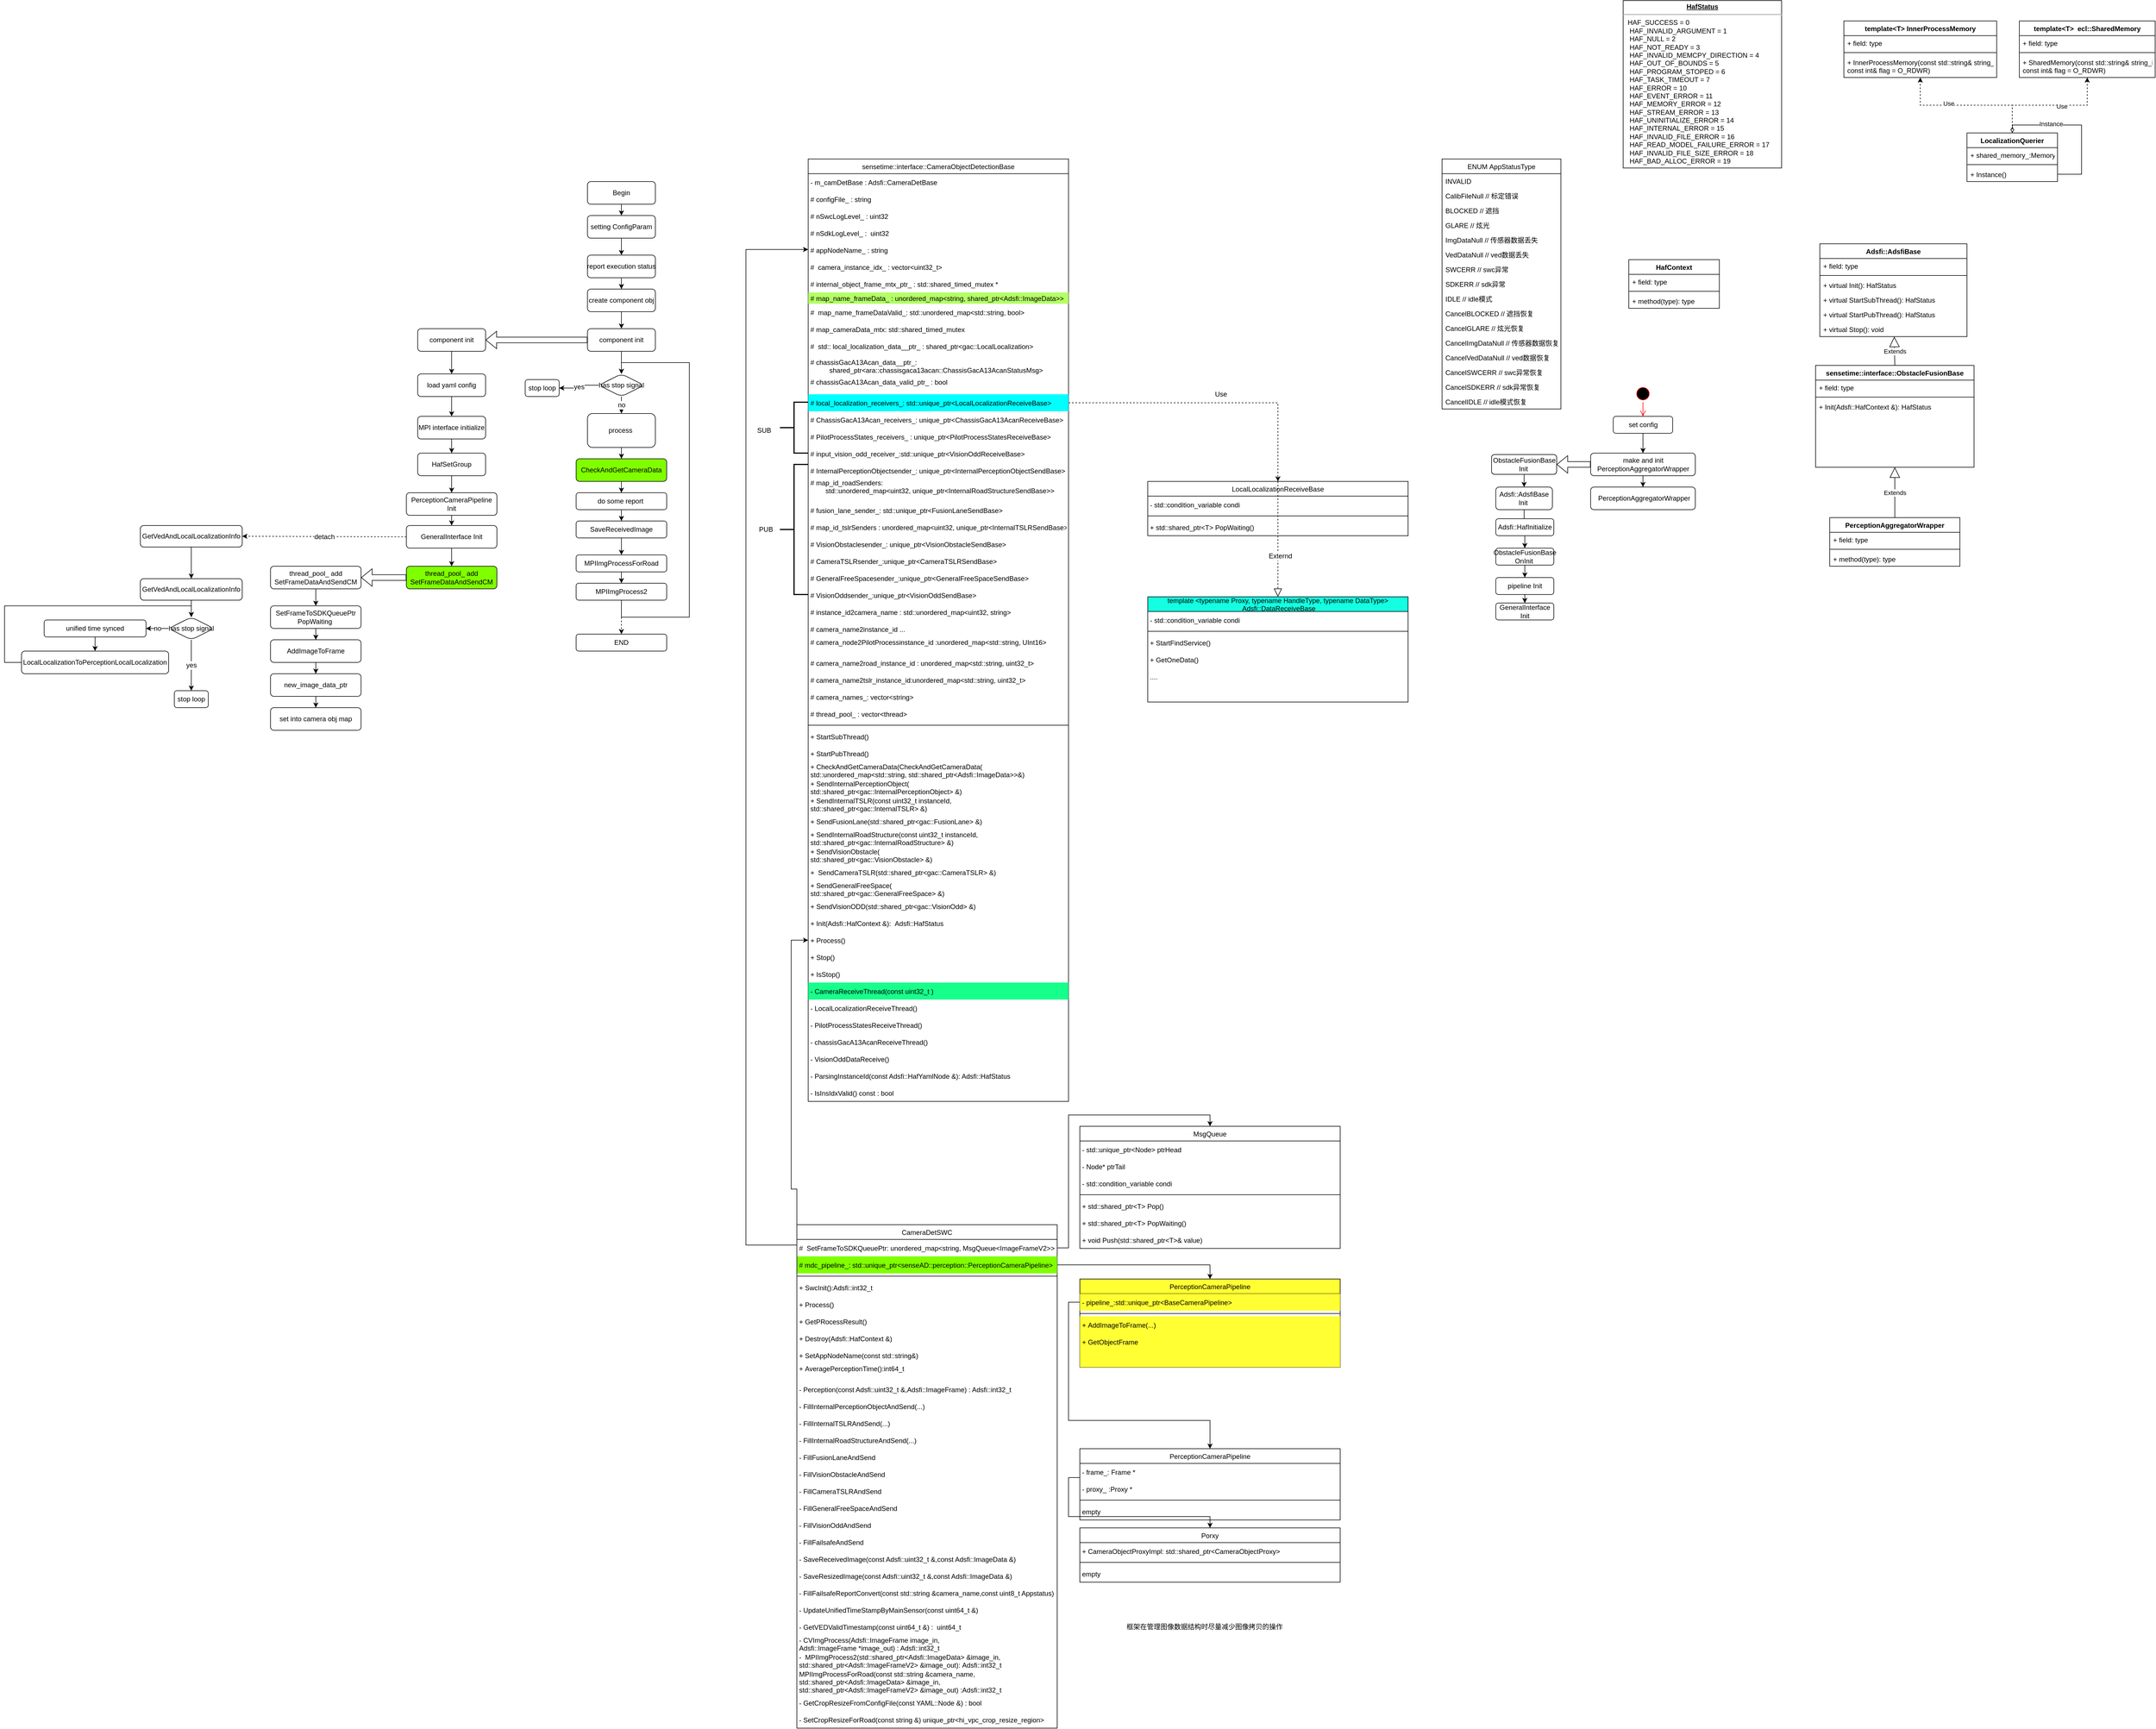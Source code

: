 <mxfile version="20.6.0" type="github">
  <diagram id="C5RBs43oDa-KdzZeNtuy" name="Page-1">
    <mxGraphModel dx="9697" dy="1947" grid="1" gridSize="10" guides="1" tooltips="1" connect="1" arrows="1" fold="1" page="1" pageScale="1" pageWidth="8200" pageHeight="1100" math="0" shadow="0">
      <root>
        <mxCell id="WIyWlLk6GJQsqaUBKTNV-0" />
        <mxCell id="WIyWlLk6GJQsqaUBKTNV-1" parent="WIyWlLk6GJQsqaUBKTNV-0" />
        <mxCell id="gAmVb3VykKKu84ZQ5GU9-1" value="" style="edgeStyle=orthogonalEdgeStyle;rounded=0;orthogonalLoop=1;jettySize=auto;html=1;align=center;fontStyle=0;spacing=0;labelBorderColor=none;fontFamily=Helvetica;fontSize=12;verticalAlign=middle;" parent="WIyWlLk6GJQsqaUBKTNV-1" source="WIyWlLk6GJQsqaUBKTNV-3" target="gAmVb3VykKKu84ZQ5GU9-0" edge="1">
          <mxGeometry relative="1" as="geometry" />
        </mxCell>
        <mxCell id="WIyWlLk6GJQsqaUBKTNV-3" value="Begin" style="rounded=1;whiteSpace=wrap;html=1;fontSize=12;glass=0;strokeWidth=1;shadow=0;align=center;fontStyle=0;spacing=0;labelBorderColor=none;fontFamily=Helvetica;verticalAlign=middle;" parent="WIyWlLk6GJQsqaUBKTNV-1" vertex="1">
          <mxGeometry x="290" y="250" width="120" height="40" as="geometry" />
        </mxCell>
        <mxCell id="mTr-Pit7XFirMjPEWSAB-2" value="" style="edgeStyle=orthogonalEdgeStyle;rounded=0;orthogonalLoop=1;jettySize=auto;html=1;align=center;fontStyle=0;spacing=0;labelBorderColor=none;fontFamily=Helvetica;fontSize=12;verticalAlign=middle;" parent="WIyWlLk6GJQsqaUBKTNV-1" source="gAmVb3VykKKu84ZQ5GU9-0" target="mTr-Pit7XFirMjPEWSAB-1" edge="1">
          <mxGeometry relative="1" as="geometry" />
        </mxCell>
        <mxCell id="gAmVb3VykKKu84ZQ5GU9-0" value="setting ConfigParam" style="rounded=1;whiteSpace=wrap;html=1;fontSize=12;glass=0;strokeWidth=1;shadow=0;align=center;fontStyle=0;spacing=0;labelBorderColor=none;fontFamily=Helvetica;verticalAlign=middle;" parent="WIyWlLk6GJQsqaUBKTNV-1" vertex="1">
          <mxGeometry x="290" y="310" width="120" height="40" as="geometry" />
        </mxCell>
        <mxCell id="mTr-Pit7XFirMjPEWSAB-4" value="" style="edgeStyle=orthogonalEdgeStyle;rounded=0;orthogonalLoop=1;jettySize=auto;html=1;align=center;fontStyle=0;spacing=0;labelBorderColor=none;fontFamily=Helvetica;fontSize=12;verticalAlign=middle;" parent="WIyWlLk6GJQsqaUBKTNV-1" source="mTr-Pit7XFirMjPEWSAB-1" target="mTr-Pit7XFirMjPEWSAB-3" edge="1">
          <mxGeometry relative="1" as="geometry" />
        </mxCell>
        <mxCell id="mTr-Pit7XFirMjPEWSAB-1" value="report execution status" style="rounded=1;whiteSpace=wrap;html=1;fontSize=12;glass=0;strokeWidth=1;shadow=0;align=center;fontStyle=0;spacing=0;labelBorderColor=none;fontFamily=Helvetica;verticalAlign=middle;" parent="WIyWlLk6GJQsqaUBKTNV-1" vertex="1">
          <mxGeometry x="290" y="380" width="120" height="40" as="geometry" />
        </mxCell>
        <mxCell id="mTr-Pit7XFirMjPEWSAB-199" value="" style="edgeStyle=orthogonalEdgeStyle;rounded=0;orthogonalLoop=1;jettySize=auto;html=1;labelBorderColor=none;fontFamily=Helvetica;fontSize=12;" parent="WIyWlLk6GJQsqaUBKTNV-1" source="mTr-Pit7XFirMjPEWSAB-3" target="mTr-Pit7XFirMjPEWSAB-198" edge="1">
          <mxGeometry relative="1" as="geometry" />
        </mxCell>
        <mxCell id="mTr-Pit7XFirMjPEWSAB-3" value="create component obj" style="rounded=1;whiteSpace=wrap;html=1;fontSize=12;glass=0;strokeWidth=1;shadow=0;align=center;fontStyle=0;spacing=0;labelBorderColor=none;fontFamily=Helvetica;verticalAlign=middle;" parent="WIyWlLk6GJQsqaUBKTNV-1" vertex="1">
          <mxGeometry x="290" y="440" width="120" height="40" as="geometry" />
        </mxCell>
        <mxCell id="mTr-Pit7XFirMjPEWSAB-10" value="yes" style="edgeStyle=orthogonalEdgeStyle;rounded=0;orthogonalLoop=1;jettySize=auto;html=1;align=center;fontStyle=0;spacing=0;labelBorderColor=none;fontFamily=Helvetica;fontSize=12;verticalAlign=middle;" parent="WIyWlLk6GJQsqaUBKTNV-1" source="mTr-Pit7XFirMjPEWSAB-5" target="mTr-Pit7XFirMjPEWSAB-9" edge="1">
          <mxGeometry relative="1" as="geometry" />
        </mxCell>
        <mxCell id="mTr-Pit7XFirMjPEWSAB-12" value="no" style="edgeStyle=orthogonalEdgeStyle;rounded=0;orthogonalLoop=1;jettySize=auto;html=1;align=center;fontStyle=0;spacing=0;labelBorderColor=none;fontFamily=Helvetica;fontSize=12;verticalAlign=middle;" parent="WIyWlLk6GJQsqaUBKTNV-1" source="mTr-Pit7XFirMjPEWSAB-5" target="mTr-Pit7XFirMjPEWSAB-11" edge="1">
          <mxGeometry relative="1" as="geometry" />
        </mxCell>
        <mxCell id="mTr-Pit7XFirMjPEWSAB-5" value="has stop signal" style="rhombus;whiteSpace=wrap;html=1;rounded=1;glass=0;strokeWidth=1;shadow=0;align=center;fontStyle=0;spacing=0;labelBorderColor=none;fontFamily=Helvetica;fontSize=12;verticalAlign=middle;" parent="WIyWlLk6GJQsqaUBKTNV-1" vertex="1">
          <mxGeometry x="310" y="590" width="80" height="40" as="geometry" />
        </mxCell>
        <mxCell id="mTr-Pit7XFirMjPEWSAB-9" value="stop loop" style="whiteSpace=wrap;html=1;rounded=1;glass=0;strokeWidth=1;shadow=0;align=center;fontStyle=0;spacing=0;labelBorderColor=none;fontFamily=Helvetica;fontSize=12;verticalAlign=middle;" parent="WIyWlLk6GJQsqaUBKTNV-1" vertex="1">
          <mxGeometry x="180" y="600" width="60" height="30" as="geometry" />
        </mxCell>
        <mxCell id="mTr-Pit7XFirMjPEWSAB-26" value="" style="edgeStyle=orthogonalEdgeStyle;rounded=0;orthogonalLoop=1;jettySize=auto;html=1;align=center;fontStyle=0;spacing=0;labelBorderColor=none;fontFamily=Helvetica;fontSize=12;verticalAlign=middle;" parent="WIyWlLk6GJQsqaUBKTNV-1" source="mTr-Pit7XFirMjPEWSAB-11" target="mTr-Pit7XFirMjPEWSAB-25" edge="1">
          <mxGeometry relative="1" as="geometry" />
        </mxCell>
        <mxCell id="mTr-Pit7XFirMjPEWSAB-11" value="process&amp;nbsp;" style="whiteSpace=wrap;html=1;rounded=1;glass=0;strokeWidth=1;shadow=0;align=center;fontStyle=0;spacing=0;labelBorderColor=none;fontFamily=Helvetica;fontSize=12;verticalAlign=middle;" parent="WIyWlLk6GJQsqaUBKTNV-1" vertex="1">
          <mxGeometry x="290" y="660" width="120" height="60" as="geometry" />
        </mxCell>
        <mxCell id="mTr-Pit7XFirMjPEWSAB-30" value="" style="edgeStyle=orthogonalEdgeStyle;rounded=0;orthogonalLoop=1;jettySize=auto;html=1;align=center;fontStyle=0;spacing=0;labelBorderColor=none;fontFamily=Helvetica;fontSize=12;verticalAlign=middle;" parent="WIyWlLk6GJQsqaUBKTNV-1" source="mTr-Pit7XFirMjPEWSAB-25" target="mTr-Pit7XFirMjPEWSAB-29" edge="1">
          <mxGeometry relative="1" as="geometry" />
        </mxCell>
        <mxCell id="mTr-Pit7XFirMjPEWSAB-25" value="CheckAndGetCameraData" style="whiteSpace=wrap;html=1;rounded=1;glass=0;strokeWidth=1;shadow=0;align=center;fontStyle=0;spacing=0;labelBorderColor=none;fontFamily=Helvetica;fontSize=12;verticalAlign=middle;fillColor=#80FF00;" parent="WIyWlLk6GJQsqaUBKTNV-1" vertex="1">
          <mxGeometry x="270" y="740" width="160" height="40" as="geometry" />
        </mxCell>
        <mxCell id="mTr-Pit7XFirMjPEWSAB-32" value="" style="edgeStyle=orthogonalEdgeStyle;rounded=0;orthogonalLoop=1;jettySize=auto;html=1;align=center;fontStyle=0;spacing=0;labelBorderColor=none;fontFamily=Helvetica;fontSize=12;verticalAlign=middle;" parent="WIyWlLk6GJQsqaUBKTNV-1" source="mTr-Pit7XFirMjPEWSAB-29" target="mTr-Pit7XFirMjPEWSAB-31" edge="1">
          <mxGeometry relative="1" as="geometry" />
        </mxCell>
        <mxCell id="mTr-Pit7XFirMjPEWSAB-29" value="do some report&amp;nbsp;" style="whiteSpace=wrap;html=1;rounded=1;glass=0;strokeWidth=1;shadow=0;align=center;fontStyle=0;spacing=0;labelBorderColor=none;fontFamily=Helvetica;fontSize=12;verticalAlign=middle;" parent="WIyWlLk6GJQsqaUBKTNV-1" vertex="1">
          <mxGeometry x="270" y="800" width="160" height="30" as="geometry" />
        </mxCell>
        <mxCell id="mTr-Pit7XFirMjPEWSAB-34" value="" style="edgeStyle=orthogonalEdgeStyle;rounded=0;orthogonalLoop=1;jettySize=auto;html=1;align=center;fontStyle=0;spacing=0;labelBorderColor=none;fontFamily=Helvetica;fontSize=12;verticalAlign=middle;" parent="WIyWlLk6GJQsqaUBKTNV-1" source="mTr-Pit7XFirMjPEWSAB-31" target="mTr-Pit7XFirMjPEWSAB-33" edge="1">
          <mxGeometry relative="1" as="geometry" />
        </mxCell>
        <mxCell id="mTr-Pit7XFirMjPEWSAB-31" value="SaveReceivedImage" style="whiteSpace=wrap;html=1;rounded=1;glass=0;strokeWidth=1;shadow=0;align=center;fontStyle=0;spacing=0;labelBorderColor=none;fontFamily=Helvetica;fontSize=12;verticalAlign=middle;" parent="WIyWlLk6GJQsqaUBKTNV-1" vertex="1">
          <mxGeometry x="270" y="850" width="160" height="30" as="geometry" />
        </mxCell>
        <mxCell id="mTr-Pit7XFirMjPEWSAB-36" value="" style="edgeStyle=orthogonalEdgeStyle;rounded=0;orthogonalLoop=1;jettySize=auto;html=1;align=center;fontStyle=0;spacing=0;labelBorderColor=none;fontFamily=Helvetica;fontSize=12;verticalAlign=middle;" parent="WIyWlLk6GJQsqaUBKTNV-1" source="mTr-Pit7XFirMjPEWSAB-33" target="mTr-Pit7XFirMjPEWSAB-35" edge="1">
          <mxGeometry relative="1" as="geometry" />
        </mxCell>
        <mxCell id="mTr-Pit7XFirMjPEWSAB-33" value="MPIImgProcessForRoad" style="whiteSpace=wrap;html=1;rounded=1;glass=0;strokeWidth=1;shadow=0;align=center;fontStyle=0;spacing=0;labelBorderColor=none;fontFamily=Helvetica;fontSize=12;verticalAlign=middle;" parent="WIyWlLk6GJQsqaUBKTNV-1" vertex="1">
          <mxGeometry x="270" y="910" width="160" height="30" as="geometry" />
        </mxCell>
        <mxCell id="mTr-Pit7XFirMjPEWSAB-37" style="edgeStyle=orthogonalEdgeStyle;rounded=0;orthogonalLoop=1;jettySize=auto;html=1;entryX=0.5;entryY=0;entryDx=0;entryDy=0;align=center;fontStyle=0;spacing=0;labelBorderColor=none;fontFamily=Helvetica;fontSize=12;verticalAlign=middle;" parent="WIyWlLk6GJQsqaUBKTNV-1" source="mTr-Pit7XFirMjPEWSAB-35" target="mTr-Pit7XFirMjPEWSAB-5" edge="1">
          <mxGeometry relative="1" as="geometry">
            <Array as="points">
              <mxPoint x="350" y="1020" />
              <mxPoint x="470" y="1020" />
              <mxPoint x="470" y="570" />
              <mxPoint x="350" y="570" />
            </Array>
          </mxGeometry>
        </mxCell>
        <mxCell id="mTr-Pit7XFirMjPEWSAB-396" value="" style="edgeStyle=orthogonalEdgeStyle;rounded=0;orthogonalLoop=1;jettySize=auto;html=1;dashed=1;labelBorderColor=none;fontFamily=Helvetica;fontSize=12;" parent="WIyWlLk6GJQsqaUBKTNV-1" source="mTr-Pit7XFirMjPEWSAB-35" target="mTr-Pit7XFirMjPEWSAB-395" edge="1">
          <mxGeometry relative="1" as="geometry" />
        </mxCell>
        <mxCell id="mTr-Pit7XFirMjPEWSAB-35" value="MPIImgProcess2" style="whiteSpace=wrap;html=1;rounded=1;glass=0;strokeWidth=1;shadow=0;align=center;fontStyle=0;spacing=0;labelBorderColor=none;fontFamily=Helvetica;fontSize=12;verticalAlign=middle;" parent="WIyWlLk6GJQsqaUBKTNV-1" vertex="1">
          <mxGeometry x="270" y="960" width="160" height="30" as="geometry" />
        </mxCell>
        <mxCell id="mTr-Pit7XFirMjPEWSAB-51" value="CameraDetSWC" style="swimlane;fontStyle=0;align=center;verticalAlign=middle;childLayout=stackLayout;horizontal=1;startSize=26;horizontalStack=0;resizeParent=1;resizeParentMax=0;resizeLast=0;collapsible=1;marginBottom=0;spacing=0;labelBorderColor=none;fontFamily=Helvetica;fontSize=12;" parent="WIyWlLk6GJQsqaUBKTNV-1" vertex="1">
          <mxGeometry x="660" y="2094" width="460" height="890" as="geometry" />
        </mxCell>
        <mxCell id="mTr-Pit7XFirMjPEWSAB-299" value="#  SetFrameToSDKQueuePtr: unordered_map&lt;string, MsgQueue&lt;ImageFrameV2&gt;&gt;" style="text;strokeColor=none;fillColor=none;align=left;verticalAlign=middle;spacingLeft=4;spacingRight=4;overflow=hidden;rotatable=0;points=[[0,0.5],[1,0.5]];portConstraint=eastwest;fontStyle=0;spacing=0;labelBorderColor=none;fontFamily=Helvetica;fontSize=12;" parent="mTr-Pit7XFirMjPEWSAB-51" vertex="1">
          <mxGeometry y="26" width="460" height="30" as="geometry" />
        </mxCell>
        <mxCell id="mTr-Pit7XFirMjPEWSAB-324" value="# mdc_pipeline_: std::unique_ptr&lt;senseAD::perception::PerceptionCameraPipeline&gt;" style="text;strokeColor=none;fillColor=#80FF00;align=left;verticalAlign=middle;spacingLeft=4;spacingRight=4;overflow=hidden;rotatable=0;points=[[0,0.5],[1,0.5]];portConstraint=eastwest;fontStyle=0;spacing=0;labelBorderColor=none;fontFamily=Helvetica;fontSize=12;" parent="mTr-Pit7XFirMjPEWSAB-51" vertex="1">
          <mxGeometry y="56" width="460" height="30" as="geometry" />
        </mxCell>
        <mxCell id="mTr-Pit7XFirMjPEWSAB-53" value="" style="line;strokeWidth=1;fillColor=none;align=left;verticalAlign=middle;spacingTop=-1;spacingLeft=3;spacingRight=3;rotatable=0;labelPosition=right;points=[];portConstraint=eastwest;strokeColor=inherit;fontStyle=0;spacing=0;labelBorderColor=none;fontFamily=Helvetica;fontSize=12;" parent="mTr-Pit7XFirMjPEWSAB-51" vertex="1">
          <mxGeometry y="86" width="460" height="10" as="geometry" />
        </mxCell>
        <mxCell id="mTr-Pit7XFirMjPEWSAB-148" value="+ SwcInit():Adsfi::int32_t " style="text;strokeColor=none;fillColor=none;align=left;verticalAlign=middle;spacingLeft=4;spacingRight=4;overflow=hidden;rotatable=0;points=[[0,0.5],[1,0.5]];portConstraint=eastwest;fontStyle=0;spacing=0;labelBorderColor=none;fontFamily=Helvetica;fontSize=12;" parent="mTr-Pit7XFirMjPEWSAB-51" vertex="1">
          <mxGeometry y="96" width="460" height="30" as="geometry" />
        </mxCell>
        <mxCell id="mTr-Pit7XFirMjPEWSAB-54" value="+ Process()" style="text;strokeColor=none;fillColor=none;align=left;verticalAlign=middle;spacingLeft=4;spacingRight=4;overflow=hidden;rotatable=0;points=[[0,0.5],[1,0.5]];portConstraint=eastwest;fontStyle=0;spacing=0;labelBorderColor=none;fontFamily=Helvetica;fontSize=12;" parent="mTr-Pit7XFirMjPEWSAB-51" vertex="1">
          <mxGeometry y="126" width="460" height="30" as="geometry" />
        </mxCell>
        <mxCell id="mTr-Pit7XFirMjPEWSAB-147" value="+ GetPRocessResult()" style="text;strokeColor=none;fillColor=none;align=left;verticalAlign=middle;spacingLeft=4;spacingRight=4;overflow=hidden;rotatable=0;points=[[0,0.5],[1,0.5]];portConstraint=eastwest;fontStyle=0;spacing=0;labelBorderColor=none;fontFamily=Helvetica;fontSize=12;" parent="mTr-Pit7XFirMjPEWSAB-51" vertex="1">
          <mxGeometry y="156" width="460" height="30" as="geometry" />
        </mxCell>
        <mxCell id="mTr-Pit7XFirMjPEWSAB-146" value="+ Destroy(Adsfi::HafContext &amp;)" style="text;strokeColor=none;fillColor=none;align=left;verticalAlign=middle;spacingLeft=4;spacingRight=4;overflow=hidden;rotatable=0;points=[[0,0.5],[1,0.5]];portConstraint=eastwest;fontStyle=0;spacing=0;labelBorderColor=none;fontFamily=Helvetica;fontSize=12;" parent="mTr-Pit7XFirMjPEWSAB-51" vertex="1">
          <mxGeometry y="186" width="460" height="30" as="geometry" />
        </mxCell>
        <mxCell id="mTr-Pit7XFirMjPEWSAB-145" value="+ SetAppNodeName(const std::string&amp;)" style="text;strokeColor=none;fillColor=none;align=left;verticalAlign=middle;spacingLeft=4;spacingRight=4;overflow=hidden;rotatable=0;points=[[0,0.5],[1,0.5]];portConstraint=eastwest;fontStyle=0;spacing=0;labelBorderColor=none;fontFamily=Helvetica;fontSize=12;" parent="mTr-Pit7XFirMjPEWSAB-51" vertex="1">
          <mxGeometry y="216" width="460" height="30" as="geometry" />
        </mxCell>
        <mxCell id="mTr-Pit7XFirMjPEWSAB-157" value="+ AveragePerceptionTime():int64_t&#xa;" style="text;strokeColor=none;fillColor=none;align=left;verticalAlign=middle;spacingLeft=4;spacingRight=4;overflow=hidden;rotatable=0;points=[[0,0.5],[1,0.5]];portConstraint=eastwest;fontStyle=0;spacing=0;labelBorderColor=none;fontFamily=Helvetica;fontSize=12;" parent="mTr-Pit7XFirMjPEWSAB-51" vertex="1">
          <mxGeometry y="246" width="460" height="30" as="geometry" />
        </mxCell>
        <mxCell id="mTr-Pit7XFirMjPEWSAB-156" value="- Perception(const Adsfi::uint32_t &amp;,Adsfi::ImageFrame) : Adsfi::int32_t" style="text;strokeColor=none;fillColor=none;align=left;verticalAlign=middle;spacingLeft=4;spacingRight=4;overflow=hidden;rotatable=0;points=[[0,0.5],[1,0.5]];portConstraint=eastwest;fontStyle=0;spacing=0;labelBorderColor=none;fontFamily=Helvetica;fontSize=12;" parent="mTr-Pit7XFirMjPEWSAB-51" vertex="1">
          <mxGeometry y="276" width="460" height="30" as="geometry" />
        </mxCell>
        <mxCell id="mTr-Pit7XFirMjPEWSAB-155" value="- FillInternalPerceptionObjectAndSend(...)" style="text;strokeColor=none;fillColor=none;align=left;verticalAlign=middle;spacingLeft=4;spacingRight=4;overflow=hidden;rotatable=0;points=[[0,0.5],[1,0.5]];portConstraint=eastwest;fontStyle=0;spacing=0;labelBorderColor=none;fontFamily=Helvetica;fontSize=12;" parent="mTr-Pit7XFirMjPEWSAB-51" vertex="1">
          <mxGeometry y="306" width="460" height="30" as="geometry" />
        </mxCell>
        <mxCell id="mTr-Pit7XFirMjPEWSAB-154" value="- FillInternalTSLRAndSend(...)" style="text;strokeColor=none;fillColor=none;align=left;verticalAlign=middle;spacingLeft=4;spacingRight=4;overflow=hidden;rotatable=0;points=[[0,0.5],[1,0.5]];portConstraint=eastwest;fontStyle=0;spacing=0;labelBorderColor=none;fontFamily=Helvetica;fontSize=12;" parent="mTr-Pit7XFirMjPEWSAB-51" vertex="1">
          <mxGeometry y="336" width="460" height="30" as="geometry" />
        </mxCell>
        <mxCell id="mTr-Pit7XFirMjPEWSAB-153" value="- FillInternalRoadStructureAndSend(...)" style="text;strokeColor=none;fillColor=none;align=left;verticalAlign=middle;spacingLeft=4;spacingRight=4;overflow=hidden;rotatable=0;points=[[0,0.5],[1,0.5]];portConstraint=eastwest;fontStyle=0;spacing=0;labelBorderColor=none;fontFamily=Helvetica;fontSize=12;" parent="mTr-Pit7XFirMjPEWSAB-51" vertex="1">
          <mxGeometry y="366" width="460" height="30" as="geometry" />
        </mxCell>
        <mxCell id="mTr-Pit7XFirMjPEWSAB-152" value="- FillFusionLaneAndSend" style="text;strokeColor=none;fillColor=none;align=left;verticalAlign=middle;spacingLeft=4;spacingRight=4;overflow=hidden;rotatable=0;points=[[0,0.5],[1,0.5]];portConstraint=eastwest;fontStyle=0;spacing=0;labelBorderColor=none;fontFamily=Helvetica;fontSize=12;" parent="mTr-Pit7XFirMjPEWSAB-51" vertex="1">
          <mxGeometry y="396" width="460" height="30" as="geometry" />
        </mxCell>
        <mxCell id="mTr-Pit7XFirMjPEWSAB-161" value="- FillVisionObstacleAndSend" style="text;strokeColor=none;fillColor=none;align=left;verticalAlign=middle;spacingLeft=4;spacingRight=4;overflow=hidden;rotatable=0;points=[[0,0.5],[1,0.5]];portConstraint=eastwest;fontStyle=0;spacing=0;labelBorderColor=none;fontFamily=Helvetica;fontSize=12;" parent="mTr-Pit7XFirMjPEWSAB-51" vertex="1">
          <mxGeometry y="426" width="460" height="30" as="geometry" />
        </mxCell>
        <mxCell id="mTr-Pit7XFirMjPEWSAB-160" value="- FillCameraTSLRAndSend" style="text;strokeColor=none;fillColor=none;align=left;verticalAlign=middle;spacingLeft=4;spacingRight=4;overflow=hidden;rotatable=0;points=[[0,0.5],[1,0.5]];portConstraint=eastwest;fontStyle=0;spacing=0;labelBorderColor=none;fontFamily=Helvetica;fontSize=12;" parent="mTr-Pit7XFirMjPEWSAB-51" vertex="1">
          <mxGeometry y="456" width="460" height="30" as="geometry" />
        </mxCell>
        <mxCell id="mTr-Pit7XFirMjPEWSAB-159" value="- FillGeneralFreeSpaceAndSend" style="text;strokeColor=none;fillColor=none;align=left;verticalAlign=middle;spacingLeft=4;spacingRight=4;overflow=hidden;rotatable=0;points=[[0,0.5],[1,0.5]];portConstraint=eastwest;fontStyle=0;spacing=0;labelBorderColor=none;fontFamily=Helvetica;fontSize=12;" parent="mTr-Pit7XFirMjPEWSAB-51" vertex="1">
          <mxGeometry y="486" width="460" height="30" as="geometry" />
        </mxCell>
        <mxCell id="mTr-Pit7XFirMjPEWSAB-151" value="- FillVisionOddAndSend" style="text;strokeColor=none;fillColor=none;align=left;verticalAlign=middle;spacingLeft=4;spacingRight=4;overflow=hidden;rotatable=0;points=[[0,0.5],[1,0.5]];portConstraint=eastwest;fontStyle=0;spacing=0;labelBorderColor=none;fontFamily=Helvetica;fontSize=12;" parent="mTr-Pit7XFirMjPEWSAB-51" vertex="1">
          <mxGeometry y="516" width="460" height="30" as="geometry" />
        </mxCell>
        <mxCell id="mTr-Pit7XFirMjPEWSAB-144" value="- FillFailsafeAndSend" style="text;strokeColor=none;fillColor=none;align=left;verticalAlign=middle;spacingLeft=4;spacingRight=4;overflow=hidden;rotatable=0;points=[[0,0.5],[1,0.5]];portConstraint=eastwest;fontStyle=0;spacing=0;labelBorderColor=none;fontFamily=Helvetica;fontSize=12;" parent="mTr-Pit7XFirMjPEWSAB-51" vertex="1">
          <mxGeometry y="546" width="460" height="30" as="geometry" />
        </mxCell>
        <mxCell id="mTr-Pit7XFirMjPEWSAB-162" value="- SaveReceivedImage(const Adsfi::uint32_t &amp;,const Adsfi::ImageData &amp;)" style="text;strokeColor=none;fillColor=none;align=left;verticalAlign=middle;spacingLeft=4;spacingRight=4;overflow=hidden;rotatable=0;points=[[0,0.5],[1,0.5]];portConstraint=eastwest;fontStyle=0;spacing=0;labelBorderColor=none;fontFamily=Helvetica;fontSize=12;" parent="mTr-Pit7XFirMjPEWSAB-51" vertex="1">
          <mxGeometry y="576" width="460" height="30" as="geometry" />
        </mxCell>
        <mxCell id="mTr-Pit7XFirMjPEWSAB-163" value="- SaveResizedImage(const Adsfi::uint32_t &amp;,const Adsfi::ImageData &amp;)" style="text;strokeColor=none;fillColor=none;align=left;verticalAlign=middle;spacingLeft=4;spacingRight=4;overflow=hidden;rotatable=0;points=[[0,0.5],[1,0.5]];portConstraint=eastwest;fontStyle=0;spacing=0;labelBorderColor=none;fontFamily=Helvetica;fontSize=12;" parent="mTr-Pit7XFirMjPEWSAB-51" vertex="1">
          <mxGeometry y="606" width="460" height="30" as="geometry" />
        </mxCell>
        <mxCell id="mTr-Pit7XFirMjPEWSAB-164" value="- FillFailsafeReportConvert(const std::string &amp;camera_name,const uint8_t Appstatus)" style="text;strokeColor=none;fillColor=none;align=left;verticalAlign=middle;spacingLeft=4;spacingRight=4;overflow=hidden;rotatable=0;points=[[0,0.5],[1,0.5]];portConstraint=eastwest;fontStyle=0;spacing=0;labelBorderColor=none;fontFamily=Helvetica;fontSize=12;" parent="mTr-Pit7XFirMjPEWSAB-51" vertex="1">
          <mxGeometry y="636" width="460" height="30" as="geometry" />
        </mxCell>
        <mxCell id="mTr-Pit7XFirMjPEWSAB-165" value="- UpdateUnifiedTimeStampByMainSensor(const uint64_t &amp;)" style="text;strokeColor=none;fillColor=none;align=left;verticalAlign=middle;spacingLeft=4;spacingRight=4;overflow=hidden;rotatable=0;points=[[0,0.5],[1,0.5]];portConstraint=eastwest;fontStyle=0;spacing=0;labelBorderColor=none;fontFamily=Helvetica;fontSize=12;" parent="mTr-Pit7XFirMjPEWSAB-51" vertex="1">
          <mxGeometry y="666" width="460" height="30" as="geometry" />
        </mxCell>
        <mxCell id="mTr-Pit7XFirMjPEWSAB-166" value="- GetVEDValidTimestamp(const uint64_t &amp;) :  uint64_t" style="text;strokeColor=none;fillColor=none;align=left;verticalAlign=middle;spacingLeft=4;spacingRight=4;overflow=hidden;rotatable=0;points=[[0,0.5],[1,0.5]];portConstraint=eastwest;fontStyle=0;spacing=0;labelBorderColor=none;fontFamily=Helvetica;fontSize=12;" parent="mTr-Pit7XFirMjPEWSAB-51" vertex="1">
          <mxGeometry y="696" width="460" height="30" as="geometry" />
        </mxCell>
        <mxCell id="mTr-Pit7XFirMjPEWSAB-167" value="- CVImgProcess(Adsfi::ImageFrame image_in,&#xa;                                Adsfi::ImageFrame *image_out) : Adsfi::int32_t" style="text;strokeColor=none;fillColor=none;align=left;verticalAlign=middle;spacingLeft=4;spacingRight=4;overflow=hidden;rotatable=0;points=[[0,0.5],[1,0.5]];portConstraint=eastwest;fontStyle=0;spacing=0;labelBorderColor=none;fontFamily=Helvetica;fontSize=12;" parent="mTr-Pit7XFirMjPEWSAB-51" vertex="1">
          <mxGeometry y="726" width="460" height="30" as="geometry" />
        </mxCell>
        <mxCell id="mTr-Pit7XFirMjPEWSAB-171" value="-  MPIImgProcess2(std::shared_ptr&lt;Adsfi::ImageData&gt; &amp;image_in,&#xa;std::shared_ptr&lt;Adsfi::ImageFrameV2&gt; &amp;image_out): Adsfi::int32_t" style="text;strokeColor=none;fillColor=none;align=left;verticalAlign=middle;spacingLeft=4;spacingRight=4;overflow=hidden;rotatable=0;points=[[0,0.5],[1,0.5]];portConstraint=eastwest;fontStyle=0;spacing=0;labelBorderColor=none;fontFamily=Helvetica;fontSize=12;" parent="mTr-Pit7XFirMjPEWSAB-51" vertex="1">
          <mxGeometry y="756" width="460" height="30" as="geometry" />
        </mxCell>
        <mxCell id="mTr-Pit7XFirMjPEWSAB-170" value="MPIImgProcessForRoad(const std::string &amp;camera_name,&#xa;std::shared_ptr&lt;Adsfi::ImageData&gt; &amp;image_in,&#xa;std::shared_ptr&lt;Adsfi::ImageFrameV2&gt; &amp;image_out) :Adsfi::int32_t " style="text;strokeColor=none;fillColor=none;align=left;verticalAlign=middle;spacingLeft=4;spacingRight=4;overflow=hidden;rotatable=0;points=[[0,0.5],[1,0.5]];portConstraint=eastwest;fontStyle=0;spacing=0;labelBorderColor=none;fontFamily=Helvetica;fontSize=12;" parent="mTr-Pit7XFirMjPEWSAB-51" vertex="1">
          <mxGeometry y="786" width="460" height="44" as="geometry" />
        </mxCell>
        <mxCell id="mTr-Pit7XFirMjPEWSAB-169" value="- GetCropResizeFromConfigFile(const YAML::Node &amp;) : bool" style="text;strokeColor=none;fillColor=none;align=left;verticalAlign=middle;spacingLeft=4;spacingRight=4;overflow=hidden;rotatable=0;points=[[0,0.5],[1,0.5]];portConstraint=eastwest;fontStyle=0;spacing=0;labelBorderColor=none;fontFamily=Helvetica;fontSize=12;" parent="mTr-Pit7XFirMjPEWSAB-51" vertex="1">
          <mxGeometry y="830" width="460" height="30" as="geometry" />
        </mxCell>
        <mxCell id="mTr-Pit7XFirMjPEWSAB-168" value="- SetCropResizeForRoad(const string &amp;) unique_ptr&lt;hi_vpc_crop_resize_region&gt; " style="text;strokeColor=none;fillColor=none;align=left;verticalAlign=middle;spacingLeft=4;spacingRight=4;overflow=hidden;rotatable=0;points=[[0,0.5],[1,0.5]];portConstraint=eastwest;fontStyle=0;spacing=0;labelBorderColor=none;fontFamily=Helvetica;fontSize=12;" parent="mTr-Pit7XFirMjPEWSAB-51" vertex="1">
          <mxGeometry y="860" width="460" height="30" as="geometry" />
        </mxCell>
        <mxCell id="mTr-Pit7XFirMjPEWSAB-62" value="sensetime::interface::CameraObjectDetectionBase" style="swimlane;fontStyle=0;align=center;verticalAlign=middle;childLayout=stackLayout;horizontal=1;startSize=26;horizontalStack=0;resizeParent=1;resizeParentMax=0;resizeLast=0;collapsible=1;marginBottom=0;spacing=0;labelBorderColor=none;fontFamily=Helvetica;fontSize=12;" parent="WIyWlLk6GJQsqaUBKTNV-1" vertex="1">
          <mxGeometry x="680" y="210" width="460" height="1666" as="geometry" />
        </mxCell>
        <mxCell id="mTr-Pit7XFirMjPEWSAB-94" value="- m_camDetBase : Adsfi::CameraDetBase " style="text;strokeColor=none;fillColor=none;align=left;verticalAlign=middle;spacingLeft=4;spacingRight=4;overflow=hidden;rotatable=0;points=[[0,0.5],[1,0.5]];portConstraint=eastwest;fontStyle=0;spacing=0;labelBorderColor=none;fontFamily=Helvetica;fontSize=12;" parent="mTr-Pit7XFirMjPEWSAB-62" vertex="1">
          <mxGeometry y="26" width="460" height="30" as="geometry" />
        </mxCell>
        <mxCell id="mTr-Pit7XFirMjPEWSAB-63" value="# configFile_ : string" style="text;strokeColor=none;fillColor=none;align=left;verticalAlign=middle;spacingLeft=4;spacingRight=4;overflow=hidden;rotatable=0;points=[[0,0.5],[1,0.5]];portConstraint=eastwest;fontStyle=0;spacing=0;labelBorderColor=none;fontFamily=Helvetica;fontSize=12;" parent="mTr-Pit7XFirMjPEWSAB-62" vertex="1">
          <mxGeometry y="56" width="460" height="30" as="geometry" />
        </mxCell>
        <mxCell id="mTr-Pit7XFirMjPEWSAB-93" value="# nSwcLogLevel_ : uint32" style="text;strokeColor=none;fillColor=none;align=left;verticalAlign=middle;spacingLeft=4;spacingRight=4;overflow=hidden;rotatable=0;points=[[0,0.5],[1,0.5]];portConstraint=eastwest;fontStyle=0;spacing=0;labelBorderColor=none;fontFamily=Helvetica;fontSize=12;" parent="mTr-Pit7XFirMjPEWSAB-62" vertex="1">
          <mxGeometry y="86" width="460" height="30" as="geometry" />
        </mxCell>
        <mxCell id="mTr-Pit7XFirMjPEWSAB-92" value="# nSdkLogLevel_ :  uint32" style="text;strokeColor=none;fillColor=none;align=left;verticalAlign=middle;spacingLeft=4;spacingRight=4;overflow=hidden;rotatable=0;points=[[0,0.5],[1,0.5]];portConstraint=eastwest;fontStyle=0;spacing=0;labelBorderColor=none;fontFamily=Helvetica;fontSize=12;" parent="mTr-Pit7XFirMjPEWSAB-62" vertex="1">
          <mxGeometry y="116" width="460" height="30" as="geometry" />
        </mxCell>
        <mxCell id="mTr-Pit7XFirMjPEWSAB-110" value="# appNodeName_ : string" style="text;strokeColor=none;fillColor=none;align=left;verticalAlign=middle;spacingLeft=4;spacingRight=4;overflow=hidden;rotatable=0;points=[[0,0.5],[1,0.5]];portConstraint=eastwest;fontStyle=0;spacing=0;labelBorderColor=none;fontFamily=Helvetica;fontSize=12;" parent="mTr-Pit7XFirMjPEWSAB-62" vertex="1">
          <mxGeometry y="146" width="460" height="30" as="geometry" />
        </mxCell>
        <mxCell id="mTr-Pit7XFirMjPEWSAB-109" value="#  camera_instance_idx_ : vector&lt;uint32_t&gt;" style="text;strokeColor=none;fillColor=none;align=left;verticalAlign=middle;spacingLeft=4;spacingRight=4;overflow=hidden;rotatable=0;points=[[0,0.5],[1,0.5]];portConstraint=eastwest;fontStyle=0;spacing=0;labelBorderColor=none;fontFamily=Helvetica;fontSize=12;" parent="mTr-Pit7XFirMjPEWSAB-62" vertex="1">
          <mxGeometry y="176" width="460" height="30" as="geometry" />
        </mxCell>
        <mxCell id="mTr-Pit7XFirMjPEWSAB-108" value="# internal_object_frame_mtx_ptr_ : std::shared_timed_mutex *" style="text;strokeColor=none;fillColor=none;align=left;verticalAlign=middle;spacingLeft=4;spacingRight=4;overflow=hidden;rotatable=0;points=[[0,0.5],[1,0.5]];portConstraint=eastwest;fontStyle=0;spacing=0;labelBorderColor=none;fontFamily=Helvetica;fontSize=12;" parent="mTr-Pit7XFirMjPEWSAB-62" vertex="1">
          <mxGeometry y="206" width="460" height="30" as="geometry" />
        </mxCell>
        <mxCell id="mTr-Pit7XFirMjPEWSAB-107" value="# map_name_frameData_ : unordered_map&lt;string, shared_ptr&lt;Adsfi::ImageData&gt;&gt;" style="text;strokeColor=none;fillColor=#B3FF66;align=left;verticalAlign=middle;spacingLeft=4;spacingRight=4;overflow=hidden;rotatable=0;points=[[0,0.5],[1,0.5]];portConstraint=eastwest;fontStyle=0;spacing=0;labelBorderColor=none;fontFamily=Helvetica;fontSize=12;" parent="mTr-Pit7XFirMjPEWSAB-62" vertex="1">
          <mxGeometry y="236" width="460" height="20" as="geometry" />
        </mxCell>
        <mxCell id="mTr-Pit7XFirMjPEWSAB-106" value="#  map_name_frameDataValid_: std::unordered_map&lt;std::string, bool&gt;" style="text;strokeColor=none;fillColor=none;align=left;verticalAlign=middle;spacingLeft=4;spacingRight=4;overflow=hidden;rotatable=0;points=[[0,0.5],[1,0.5]];portConstraint=eastwest;fontStyle=0;spacing=0;labelBorderColor=none;fontFamily=Helvetica;fontSize=12;" parent="mTr-Pit7XFirMjPEWSAB-62" vertex="1">
          <mxGeometry y="256" width="460" height="30" as="geometry" />
        </mxCell>
        <mxCell id="mTr-Pit7XFirMjPEWSAB-105" value="# map_cameraData_mtx: std::shared_timed_mutex" style="text;strokeColor=none;fillColor=none;align=left;verticalAlign=middle;spacingLeft=4;spacingRight=4;overflow=hidden;rotatable=0;points=[[0,0.5],[1,0.5]];portConstraint=eastwest;fontStyle=0;spacing=0;labelBorderColor=none;fontFamily=Helvetica;fontSize=12;" parent="mTr-Pit7XFirMjPEWSAB-62" vertex="1">
          <mxGeometry y="286" width="460" height="30" as="geometry" />
        </mxCell>
        <mxCell id="mTr-Pit7XFirMjPEWSAB-116" value="#  std:: local_localization_data__ptr_ : shared_ptr&lt;gac::LocalLocalization&gt;" style="text;strokeColor=none;fillColor=none;align=left;verticalAlign=middle;spacingLeft=4;spacingRight=4;overflow=hidden;rotatable=0;points=[[0,0.5],[1,0.5]];portConstraint=eastwest;fontStyle=0;spacing=0;labelBorderColor=none;fontFamily=Helvetica;fontSize=12;" parent="mTr-Pit7XFirMjPEWSAB-62" vertex="1">
          <mxGeometry y="316" width="460" height="30" as="geometry" />
        </mxCell>
        <mxCell id="mTr-Pit7XFirMjPEWSAB-115" value="# chassisGacA13Acan_data__ptr_:&#xa;          shared_ptr&lt;ara::chassisgaca13acan::ChassisGacA13AcanStatusMsg&gt;" style="text;strokeColor=none;fillColor=none;align=left;verticalAlign=middle;spacingLeft=4;spacingRight=4;overflow=hidden;rotatable=0;points=[[0,0.5],[1,0.5]];portConstraint=eastwest;fontStyle=0;spacing=0;labelBorderColor=none;fontFamily=Helvetica;fontSize=12;" parent="mTr-Pit7XFirMjPEWSAB-62" vertex="1">
          <mxGeometry y="346" width="460" height="40" as="geometry" />
        </mxCell>
        <mxCell id="mTr-Pit7XFirMjPEWSAB-114" value="# chassisGacA13Acan_data_valid_ptr_ : bool&#xa;" style="text;strokeColor=none;fillColor=none;align=left;verticalAlign=middle;spacingLeft=4;spacingRight=4;overflow=hidden;rotatable=0;points=[[0,0.5],[1,0.5]];portConstraint=eastwest;fontStyle=0;spacing=0;labelBorderColor=none;fontFamily=Helvetica;fontSize=12;" parent="mTr-Pit7XFirMjPEWSAB-62" vertex="1">
          <mxGeometry y="386" width="460" height="30" as="geometry" />
        </mxCell>
        <mxCell id="mTr-Pit7XFirMjPEWSAB-113" value="# local_localization_receivers_: std::unique_ptr&lt;LocalLocalizationReceiveBase&gt;" style="text;strokeColor=none;fillColor=#00FFFF;align=left;verticalAlign=middle;spacingLeft=4;spacingRight=4;overflow=hidden;rotatable=0;points=[[0,0.5],[1,0.5]];portConstraint=eastwest;fontStyle=0;spacing=0;labelBorderColor=none;fontFamily=Helvetica;fontSize=12;" parent="mTr-Pit7XFirMjPEWSAB-62" vertex="1">
          <mxGeometry y="416" width="460" height="30" as="geometry" />
        </mxCell>
        <mxCell id="mTr-Pit7XFirMjPEWSAB-112" value="# ChassisGacA13Acan_receivers_: unique_ptr&lt;ChassisGacA13AcanReceiveBase&gt; " style="text;strokeColor=none;fillColor=none;align=left;verticalAlign=middle;spacingLeft=4;spacingRight=4;overflow=hidden;rotatable=0;points=[[0,0.5],[1,0.5]];portConstraint=eastwest;fontStyle=0;spacing=0;labelBorderColor=none;fontFamily=Helvetica;fontSize=12;" parent="mTr-Pit7XFirMjPEWSAB-62" vertex="1">
          <mxGeometry y="446" width="460" height="30" as="geometry" />
        </mxCell>
        <mxCell id="mTr-Pit7XFirMjPEWSAB-111" value="# PilotProcessStates_receivers_ : unique_ptr&lt;PilotProcessStatesReceiveBase&gt;" style="text;strokeColor=none;fillColor=none;align=left;verticalAlign=middle;spacingLeft=4;spacingRight=4;overflow=hidden;rotatable=0;points=[[0,0.5],[1,0.5]];portConstraint=eastwest;fontStyle=0;spacing=0;labelBorderColor=none;fontFamily=Helvetica;fontSize=12;" parent="mTr-Pit7XFirMjPEWSAB-62" vertex="1">
          <mxGeometry y="476" width="460" height="30" as="geometry" />
        </mxCell>
        <mxCell id="mTr-Pit7XFirMjPEWSAB-121" value="# input_vision_odd_receiver_:std::unique_ptr&lt;VisionOddReceiveBase&gt; " style="text;strokeColor=none;fillColor=none;align=left;verticalAlign=middle;spacingLeft=4;spacingRight=4;overflow=hidden;rotatable=0;points=[[0,0.5],[1,0.5]];portConstraint=eastwest;fontStyle=0;spacing=0;labelBorderColor=none;fontFamily=Helvetica;fontSize=12;" parent="mTr-Pit7XFirMjPEWSAB-62" vertex="1">
          <mxGeometry y="506" width="460" height="30" as="geometry" />
        </mxCell>
        <mxCell id="mTr-Pit7XFirMjPEWSAB-120" value="# InternalPerceptionObjectsender_: unique_ptr&lt;InternalPerceptionObjectSendBase&gt;" style="text;strokeColor=none;fillColor=none;align=left;verticalAlign=middle;spacingLeft=4;spacingRight=4;overflow=hidden;rotatable=0;points=[[0,0.5],[1,0.5]];portConstraint=eastwest;fontStyle=0;spacing=0;labelBorderColor=none;fontFamily=Helvetica;fontSize=12;" parent="mTr-Pit7XFirMjPEWSAB-62" vertex="1">
          <mxGeometry y="536" width="460" height="30" as="geometry" />
        </mxCell>
        <mxCell id="mTr-Pit7XFirMjPEWSAB-119" value="# map_id_roadSenders:&#xa;        std::unordered_map&lt;uint32, unique_ptr&lt;InternalRoadStructureSendBase&gt;&gt;&#xa;" style="text;strokeColor=none;fillColor=none;align=left;verticalAlign=middle;spacingLeft=4;spacingRight=4;overflow=hidden;rotatable=0;points=[[0,0.5],[1,0.5]];portConstraint=eastwest;fontStyle=0;spacing=0;labelBorderColor=none;fontFamily=Helvetica;fontSize=12;" parent="mTr-Pit7XFirMjPEWSAB-62" vertex="1">
          <mxGeometry y="566" width="460" height="40" as="geometry" />
        </mxCell>
        <mxCell id="mTr-Pit7XFirMjPEWSAB-126" value="# fusion_lane_sender_: std::unique_ptr&lt;FusionLaneSendBase&gt; " style="text;strokeColor=none;fillColor=none;align=left;verticalAlign=middle;spacingLeft=4;spacingRight=4;overflow=hidden;rotatable=0;points=[[0,0.5],[1,0.5]];portConstraint=eastwest;fontStyle=0;spacing=0;labelBorderColor=none;fontFamily=Helvetica;fontSize=12;" parent="mTr-Pit7XFirMjPEWSAB-62" vertex="1">
          <mxGeometry y="606" width="460" height="30" as="geometry" />
        </mxCell>
        <mxCell id="mTr-Pit7XFirMjPEWSAB-125" value="# map_id_tslrSenders : unordered_map&lt;uint32, unique_ptr&lt;InternalTSLRSendBase&gt;&gt;" style="text;strokeColor=none;fillColor=none;align=left;verticalAlign=middle;spacingLeft=4;spacingRight=4;overflow=hidden;rotatable=0;points=[[0,0.5],[1,0.5]];portConstraint=eastwest;fontStyle=0;spacing=0;labelBorderColor=none;fontFamily=Helvetica;fontSize=12;" parent="mTr-Pit7XFirMjPEWSAB-62" vertex="1">
          <mxGeometry y="636" width="460" height="30" as="geometry" />
        </mxCell>
        <mxCell id="mTr-Pit7XFirMjPEWSAB-124" value="# VisionObstaclesender_: unique_ptr&lt;VisionObstacleSendBase&gt; " style="text;strokeColor=none;fillColor=none;align=left;verticalAlign=middle;spacingLeft=4;spacingRight=4;overflow=hidden;rotatable=0;points=[[0,0.5],[1,0.5]];portConstraint=eastwest;fontStyle=0;spacing=0;labelBorderColor=none;fontFamily=Helvetica;fontSize=12;" parent="mTr-Pit7XFirMjPEWSAB-62" vertex="1">
          <mxGeometry y="666" width="460" height="30" as="geometry" />
        </mxCell>
        <mxCell id="mTr-Pit7XFirMjPEWSAB-118" value="# CameraTSLRsender_:unique_ptr&lt;CameraTSLRSendBase&gt; " style="text;strokeColor=none;fillColor=none;align=left;verticalAlign=middle;spacingLeft=4;spacingRight=4;overflow=hidden;rotatable=0;points=[[0,0.5],[1,0.5]];portConstraint=eastwest;fontStyle=0;spacing=0;labelBorderColor=none;fontFamily=Helvetica;fontSize=12;" parent="mTr-Pit7XFirMjPEWSAB-62" vertex="1">
          <mxGeometry y="696" width="460" height="30" as="geometry" />
        </mxCell>
        <mxCell id="mTr-Pit7XFirMjPEWSAB-117" value="# GeneralFreeSpacesender_:unique_ptr&lt;GeneralFreeSpaceSendBase&gt; " style="text;strokeColor=none;fillColor=none;align=left;verticalAlign=middle;spacingLeft=4;spacingRight=4;overflow=hidden;rotatable=0;points=[[0,0.5],[1,0.5]];portConstraint=eastwest;fontStyle=0;spacing=0;labelBorderColor=none;fontFamily=Helvetica;fontSize=12;" parent="mTr-Pit7XFirMjPEWSAB-62" vertex="1">
          <mxGeometry y="726" width="460" height="30" as="geometry" />
        </mxCell>
        <mxCell id="mTr-Pit7XFirMjPEWSAB-132" value="# VisionOddsender_:unique_ptr&lt;VisionOddSendBase&gt; " style="text;strokeColor=none;fillColor=none;align=left;verticalAlign=middle;spacingLeft=4;spacingRight=4;overflow=hidden;rotatable=0;points=[[0,0.5],[1,0.5]];portConstraint=eastwest;fontStyle=0;spacing=0;labelBorderColor=none;fontFamily=Helvetica;fontSize=12;" parent="mTr-Pit7XFirMjPEWSAB-62" vertex="1">
          <mxGeometry y="756" width="460" height="30" as="geometry" />
        </mxCell>
        <mxCell id="mTr-Pit7XFirMjPEWSAB-131" value="# instance_id2camera_name : std::unordered_map&lt;uint32, string&gt; " style="text;strokeColor=none;fillColor=none;align=left;verticalAlign=middle;spacingLeft=4;spacingRight=4;overflow=hidden;rotatable=0;points=[[0,0.5],[1,0.5]];portConstraint=eastwest;fontStyle=0;spacing=0;labelBorderColor=none;fontFamily=Helvetica;fontSize=12;" parent="mTr-Pit7XFirMjPEWSAB-62" vertex="1">
          <mxGeometry y="786" width="460" height="30" as="geometry" />
        </mxCell>
        <mxCell id="mTr-Pit7XFirMjPEWSAB-130" value="# camera_name2instance_id ..." style="text;strokeColor=none;fillColor=none;align=left;verticalAlign=middle;spacingLeft=4;spacingRight=4;overflow=hidden;rotatable=0;points=[[0,0.5],[1,0.5]];portConstraint=eastwest;fontStyle=0;spacing=0;labelBorderColor=none;fontFamily=Helvetica;fontSize=12;" parent="mTr-Pit7XFirMjPEWSAB-62" vertex="1">
          <mxGeometry y="816" width="460" height="30" as="geometry" />
        </mxCell>
        <mxCell id="mTr-Pit7XFirMjPEWSAB-129" value="# camera_node2PilotProcessinstance_id :unordered_map&lt;std::string, UInt16&gt;&#xa;" style="text;strokeColor=none;fillColor=none;align=left;verticalAlign=middle;spacingLeft=4;spacingRight=4;overflow=hidden;rotatable=0;points=[[0,0.5],[1,0.5]];portConstraint=eastwest;fontStyle=0;spacing=0;labelBorderColor=none;fontFamily=Helvetica;fontSize=12;" parent="mTr-Pit7XFirMjPEWSAB-62" vertex="1">
          <mxGeometry y="846" width="460" height="30" as="geometry" />
        </mxCell>
        <mxCell id="mTr-Pit7XFirMjPEWSAB-128" value="# camera_name2road_instance_id : unordered_map&lt;std::string, uint32_t&gt; " style="text;strokeColor=none;fillColor=none;align=left;verticalAlign=middle;spacingLeft=4;spacingRight=4;overflow=hidden;rotatable=0;points=[[0,0.5],[1,0.5]];portConstraint=eastwest;fontStyle=0;spacing=0;labelBorderColor=none;fontFamily=Helvetica;fontSize=12;" parent="mTr-Pit7XFirMjPEWSAB-62" vertex="1">
          <mxGeometry y="876" width="460" height="30" as="geometry" />
        </mxCell>
        <mxCell id="mTr-Pit7XFirMjPEWSAB-136" value="# camera_name2tslr_instance_id:unordered_map&lt;std::string, uint32_t&gt; " style="text;strokeColor=none;fillColor=none;align=left;verticalAlign=middle;spacingLeft=4;spacingRight=4;overflow=hidden;rotatable=0;points=[[0,0.5],[1,0.5]];portConstraint=eastwest;fontStyle=0;spacing=0;labelBorderColor=none;fontFamily=Helvetica;fontSize=12;" parent="mTr-Pit7XFirMjPEWSAB-62" vertex="1">
          <mxGeometry y="906" width="460" height="30" as="geometry" />
        </mxCell>
        <mxCell id="mTr-Pit7XFirMjPEWSAB-135" value="# camera_names_: vector&lt;string&gt;" style="text;strokeColor=none;fillColor=none;align=left;verticalAlign=middle;spacingLeft=4;spacingRight=4;overflow=hidden;rotatable=0;points=[[0,0.5],[1,0.5]];portConstraint=eastwest;fontStyle=0;spacing=0;labelBorderColor=none;fontFamily=Helvetica;fontSize=12;" parent="mTr-Pit7XFirMjPEWSAB-62" vertex="1">
          <mxGeometry y="936" width="460" height="30" as="geometry" />
        </mxCell>
        <mxCell id="mTr-Pit7XFirMjPEWSAB-134" value="# thread_pool_ : vector&lt;thread&gt;" style="text;strokeColor=none;fillColor=none;align=left;verticalAlign=middle;spacingLeft=4;spacingRight=4;overflow=hidden;rotatable=0;points=[[0,0.5],[1,0.5]];portConstraint=eastwest;fontStyle=0;spacing=0;labelBorderColor=none;fontFamily=Helvetica;fontSize=12;" parent="mTr-Pit7XFirMjPEWSAB-62" vertex="1">
          <mxGeometry y="966" width="460" height="30" as="geometry" />
        </mxCell>
        <mxCell id="mTr-Pit7XFirMjPEWSAB-64" value="" style="line;strokeWidth=1;fillColor=none;align=left;verticalAlign=middle;spacingTop=-1;spacingLeft=3;spacingRight=3;rotatable=0;labelPosition=right;points=[];portConstraint=eastwest;strokeColor=inherit;fontStyle=0;spacing=0;labelBorderColor=none;fontFamily=Helvetica;fontSize=12;" parent="mTr-Pit7XFirMjPEWSAB-62" vertex="1">
          <mxGeometry y="996" width="460" height="10" as="geometry" />
        </mxCell>
        <mxCell id="mTr-Pit7XFirMjPEWSAB-65" value="+ StartSubThread()" style="text;strokeColor=none;fillColor=none;align=left;verticalAlign=middle;spacingLeft=4;spacingRight=4;overflow=hidden;rotatable=0;points=[[0,0.5],[1,0.5]];portConstraint=eastwest;fontStyle=0;spacing=0;labelBorderColor=none;fontFamily=Helvetica;fontSize=12;" parent="mTr-Pit7XFirMjPEWSAB-62" vertex="1">
          <mxGeometry y="1006" width="460" height="30" as="geometry" />
        </mxCell>
        <mxCell id="mTr-Pit7XFirMjPEWSAB-70" value="+ StartPubThread()" style="text;strokeColor=none;fillColor=none;align=left;verticalAlign=middle;spacingLeft=4;spacingRight=4;overflow=hidden;rotatable=0;points=[[0,0.5],[1,0.5]];portConstraint=eastwest;fontStyle=0;spacing=0;labelBorderColor=none;fontFamily=Helvetica;fontSize=12;" parent="mTr-Pit7XFirMjPEWSAB-62" vertex="1">
          <mxGeometry y="1036" width="460" height="30" as="geometry" />
        </mxCell>
        <mxCell id="mTr-Pit7XFirMjPEWSAB-69" value="+ CheckAndGetCameraData(CheckAndGetCameraData(&#xa;        std::unordered_map&lt;std::string, std::shared_ptr&lt;Adsfi::ImageData&gt;&gt;&amp;)" style="text;strokeColor=none;fillColor=none;align=left;verticalAlign=middle;spacingLeft=4;spacingRight=4;overflow=hidden;rotatable=0;points=[[0,0.5],[1,0.5]];portConstraint=eastwest;fontStyle=0;spacing=0;labelBorderColor=none;fontFamily=Helvetica;fontSize=12;" parent="mTr-Pit7XFirMjPEWSAB-62" vertex="1">
          <mxGeometry y="1066" width="460" height="30" as="geometry" />
        </mxCell>
        <mxCell id="mTr-Pit7XFirMjPEWSAB-68" value="+ SendInternalPerceptionObject(&#xa;        std::shared_ptr&lt;gac::InternalPerceptionObject&gt; &amp;)" style="text;strokeColor=none;fillColor=none;align=left;verticalAlign=middle;spacingLeft=4;spacingRight=4;overflow=hidden;rotatable=0;points=[[0,0.5],[1,0.5]];portConstraint=eastwest;fontStyle=0;spacing=0;labelBorderColor=none;fontFamily=Helvetica;fontSize=12;" parent="mTr-Pit7XFirMjPEWSAB-62" vertex="1">
          <mxGeometry y="1096" width="460" height="30" as="geometry" />
        </mxCell>
        <mxCell id="mTr-Pit7XFirMjPEWSAB-73" value="+ SendInternalTSLR(const uint32_t instanceId,&#xa;                          std::shared_ptr&lt;gac::InternalTSLR&gt; &amp;)" style="text;strokeColor=none;fillColor=none;align=left;verticalAlign=middle;spacingLeft=4;spacingRight=4;overflow=hidden;rotatable=0;points=[[0,0.5],[1,0.5]];portConstraint=eastwest;fontStyle=0;spacing=0;labelBorderColor=none;fontFamily=Helvetica;fontSize=12;" parent="mTr-Pit7XFirMjPEWSAB-62" vertex="1">
          <mxGeometry y="1126" width="460" height="30" as="geometry" />
        </mxCell>
        <mxCell id="mTr-Pit7XFirMjPEWSAB-72" value="+ SendFusionLane(std::shared_ptr&lt;gac::FusionLane&gt; &amp;)" style="text;strokeColor=none;fillColor=none;align=left;verticalAlign=middle;spacingLeft=4;spacingRight=4;overflow=hidden;rotatable=0;points=[[0,0.5],[1,0.5]];portConstraint=eastwest;fontStyle=0;spacing=0;labelBorderColor=none;fontFamily=Helvetica;fontSize=12;" parent="mTr-Pit7XFirMjPEWSAB-62" vertex="1">
          <mxGeometry y="1156" width="460" height="30" as="geometry" />
        </mxCell>
        <mxCell id="mTr-Pit7XFirMjPEWSAB-71" value="+ SendInternalRoadStructure(const uint32_t instanceId,&#xa;        std::shared_ptr&lt;gac::InternalRoadStructure&gt; &amp;)" style="text;strokeColor=none;fillColor=none;align=left;verticalAlign=middle;spacingLeft=4;spacingRight=4;overflow=hidden;rotatable=0;points=[[0,0.5],[1,0.5]];portConstraint=eastwest;fontStyle=0;spacing=0;labelBorderColor=none;fontFamily=Helvetica;fontSize=12;" parent="mTr-Pit7XFirMjPEWSAB-62" vertex="1">
          <mxGeometry y="1186" width="460" height="30" as="geometry" />
        </mxCell>
        <mxCell id="mTr-Pit7XFirMjPEWSAB-79" value="+ SendVisionObstacle(&#xa;        std::shared_ptr&lt;gac::VisionObstacle&gt; &amp;)" style="text;strokeColor=none;fillColor=none;align=left;verticalAlign=middle;spacingLeft=4;spacingRight=4;overflow=hidden;rotatable=0;points=[[0,0.5],[1,0.5]];portConstraint=eastwest;fontStyle=0;spacing=0;labelBorderColor=none;fontFamily=Helvetica;fontSize=12;" parent="mTr-Pit7XFirMjPEWSAB-62" vertex="1">
          <mxGeometry y="1216" width="460" height="30" as="geometry" />
        </mxCell>
        <mxCell id="mTr-Pit7XFirMjPEWSAB-78" value="+  SendCameraTSLR(std::shared_ptr&lt;gac::CameraTSLR&gt; &amp;)" style="text;strokeColor=none;fillColor=none;align=left;verticalAlign=middle;spacingLeft=4;spacingRight=4;overflow=hidden;rotatable=0;points=[[0,0.5],[1,0.5]];portConstraint=eastwest;fontStyle=0;spacing=0;labelBorderColor=none;fontFamily=Helvetica;fontSize=12;" parent="mTr-Pit7XFirMjPEWSAB-62" vertex="1">
          <mxGeometry y="1246" width="460" height="30" as="geometry" />
        </mxCell>
        <mxCell id="mTr-Pit7XFirMjPEWSAB-77" value="+ SendGeneralFreeSpace(&#xa;        std::shared_ptr&lt;gac::GeneralFreeSpace&gt; &amp;)" style="text;strokeColor=none;fillColor=none;align=left;verticalAlign=middle;spacingLeft=4;spacingRight=4;overflow=hidden;rotatable=0;points=[[0,0.5],[1,0.5]];portConstraint=eastwest;fontStyle=0;spacing=0;labelBorderColor=none;fontFamily=Helvetica;fontSize=12;" parent="mTr-Pit7XFirMjPEWSAB-62" vertex="1">
          <mxGeometry y="1276" width="460" height="30" as="geometry" />
        </mxCell>
        <mxCell id="mTr-Pit7XFirMjPEWSAB-76" value="+ SendVisionODD(std::shared_ptr&lt;gac::VisionOdd&gt; &amp;)" style="text;strokeColor=none;fillColor=none;align=left;verticalAlign=middle;spacingLeft=4;spacingRight=4;overflow=hidden;rotatable=0;points=[[0,0.5],[1,0.5]];portConstraint=eastwest;fontStyle=0;spacing=0;labelBorderColor=none;fontFamily=Helvetica;fontSize=12;" parent="mTr-Pit7XFirMjPEWSAB-62" vertex="1">
          <mxGeometry y="1306" width="460" height="30" as="geometry" />
        </mxCell>
        <mxCell id="mTr-Pit7XFirMjPEWSAB-80" value="+ Init(Adsfi::HafContext &amp;):  Adsfi::HafStatus" style="text;strokeColor=none;fillColor=none;align=left;verticalAlign=middle;spacingLeft=4;spacingRight=4;overflow=hidden;rotatable=0;points=[[0,0.5],[1,0.5]];portConstraint=eastwest;fontStyle=0;spacing=0;labelBorderColor=none;fontFamily=Helvetica;fontSize=12;" parent="mTr-Pit7XFirMjPEWSAB-62" vertex="1">
          <mxGeometry y="1336" width="460" height="30" as="geometry" />
        </mxCell>
        <mxCell id="mTr-Pit7XFirMjPEWSAB-75" value="+ Process()" style="text;strokeColor=none;fillColor=none;align=left;verticalAlign=middle;spacingLeft=4;spacingRight=4;overflow=hidden;rotatable=0;points=[[0,0.5],[1,0.5]];portConstraint=eastwest;fontStyle=0;spacing=0;labelBorderColor=none;fontFamily=Helvetica;fontSize=12;" parent="mTr-Pit7XFirMjPEWSAB-62" vertex="1">
          <mxGeometry y="1366" width="460" height="30" as="geometry" />
        </mxCell>
        <mxCell id="mTr-Pit7XFirMjPEWSAB-74" value="+ Stop()    " style="text;strokeColor=none;fillColor=none;align=left;verticalAlign=middle;spacingLeft=4;spacingRight=4;overflow=hidden;rotatable=0;points=[[0,0.5],[1,0.5]];portConstraint=eastwest;fontStyle=0;spacing=0;labelBorderColor=none;fontFamily=Helvetica;fontSize=12;" parent="mTr-Pit7XFirMjPEWSAB-62" vertex="1">
          <mxGeometry y="1396" width="460" height="30" as="geometry" />
        </mxCell>
        <mxCell id="mTr-Pit7XFirMjPEWSAB-83" value="+ IsStop()" style="text;strokeColor=none;fillColor=none;align=left;verticalAlign=middle;spacingLeft=4;spacingRight=4;overflow=hidden;rotatable=0;points=[[0,0.5],[1,0.5]];portConstraint=eastwest;fontStyle=0;spacing=0;labelBorderColor=none;fontFamily=Helvetica;fontSize=12;" parent="mTr-Pit7XFirMjPEWSAB-62" vertex="1">
          <mxGeometry y="1426" width="460" height="30" as="geometry" />
        </mxCell>
        <mxCell id="mTr-Pit7XFirMjPEWSAB-82" value="- CameraReceiveThread(const uint32_t )" style="text;strokeColor=none;fillColor=#17FF8B;align=left;verticalAlign=middle;spacingLeft=4;spacingRight=4;overflow=hidden;rotatable=0;points=[[0,0.5],[1,0.5]];portConstraint=eastwest;fontStyle=0;spacing=0;labelBorderColor=none;fontFamily=Helvetica;fontSize=12;" parent="mTr-Pit7XFirMjPEWSAB-62" vertex="1">
          <mxGeometry y="1456" width="460" height="30" as="geometry" />
        </mxCell>
        <mxCell id="mTr-Pit7XFirMjPEWSAB-98" value="- LocalLocalizationReceiveThread()" style="text;strokeColor=none;fillColor=none;align=left;verticalAlign=middle;spacingLeft=4;spacingRight=4;overflow=hidden;rotatable=0;points=[[0,0.5],[1,0.5]];portConstraint=eastwest;fontStyle=0;spacing=0;labelBorderColor=none;fontFamily=Helvetica;fontSize=12;" parent="mTr-Pit7XFirMjPEWSAB-62" vertex="1">
          <mxGeometry y="1486" width="460" height="30" as="geometry" />
        </mxCell>
        <mxCell id="mTr-Pit7XFirMjPEWSAB-97" value="- PilotProcessStatesReceiveThread()" style="text;strokeColor=none;fillColor=none;align=left;verticalAlign=middle;spacingLeft=4;spacingRight=4;overflow=hidden;rotatable=0;points=[[0,0.5],[1,0.5]];portConstraint=eastwest;fontStyle=0;spacing=0;labelBorderColor=none;fontFamily=Helvetica;fontSize=12;" parent="mTr-Pit7XFirMjPEWSAB-62" vertex="1">
          <mxGeometry y="1516" width="460" height="30" as="geometry" />
        </mxCell>
        <mxCell id="mTr-Pit7XFirMjPEWSAB-96" value="- chassisGacA13AcanReceiveThread()" style="text;strokeColor=none;fillColor=none;align=left;verticalAlign=middle;spacingLeft=4;spacingRight=4;overflow=hidden;rotatable=0;points=[[0,0.5],[1,0.5]];portConstraint=eastwest;fontStyle=0;spacing=0;labelBorderColor=none;fontFamily=Helvetica;fontSize=12;" parent="mTr-Pit7XFirMjPEWSAB-62" vertex="1">
          <mxGeometry y="1546" width="460" height="30" as="geometry" />
        </mxCell>
        <mxCell id="mTr-Pit7XFirMjPEWSAB-95" value="- VisionOddDataReceive()" style="text;strokeColor=none;fillColor=none;align=left;verticalAlign=middle;spacingLeft=4;spacingRight=4;overflow=hidden;rotatable=0;points=[[0,0.5],[1,0.5]];portConstraint=eastwest;fontStyle=0;spacing=0;labelBorderColor=none;fontFamily=Helvetica;fontSize=12;" parent="mTr-Pit7XFirMjPEWSAB-62" vertex="1">
          <mxGeometry y="1576" width="460" height="30" as="geometry" />
        </mxCell>
        <mxCell id="mTr-Pit7XFirMjPEWSAB-81" value="- ParsingInstanceId(const Adsfi::HafYamlNode &amp;): Adsfi::HafStatus " style="text;strokeColor=none;fillColor=none;align=left;verticalAlign=middle;spacingLeft=4;spacingRight=4;overflow=hidden;rotatable=0;points=[[0,0.5],[1,0.5]];portConstraint=eastwest;fontStyle=0;spacing=0;labelBorderColor=none;fontFamily=Helvetica;fontSize=12;" parent="mTr-Pit7XFirMjPEWSAB-62" vertex="1">
          <mxGeometry y="1606" width="460" height="30" as="geometry" />
        </mxCell>
        <mxCell id="mTr-Pit7XFirMjPEWSAB-104" value="- IsInsIdxValid() const : bool " style="text;strokeColor=none;fillColor=none;align=left;verticalAlign=middle;spacingLeft=4;spacingRight=4;overflow=hidden;rotatable=0;points=[[0,0.5],[1,0.5]];portConstraint=eastwest;fontStyle=0;spacing=0;labelBorderColor=none;fontFamily=Helvetica;fontSize=12;" parent="mTr-Pit7XFirMjPEWSAB-62" vertex="1">
          <mxGeometry y="1636" width="460" height="30" as="geometry" />
        </mxCell>
        <mxCell id="mTr-Pit7XFirMjPEWSAB-122" value="" style="strokeWidth=2;html=1;shape=mxgraph.flowchart.annotation_2;align=left;labelPosition=right;pointerEvents=1;fillColor=#B3FF66;fontStyle=0;spacing=0;labelBorderColor=none;fontFamily=Helvetica;fontSize=12;verticalAlign=middle;" parent="WIyWlLk6GJQsqaUBKTNV-1" vertex="1">
          <mxGeometry x="630" y="640" width="50" height="90" as="geometry" />
        </mxCell>
        <mxCell id="mTr-Pit7XFirMjPEWSAB-123" value="SUB" style="text;html=1;align=left;verticalAlign=middle;resizable=0;points=[];autosize=1;strokeColor=none;fillColor=none;fontStyle=0;spacing=0;labelBorderColor=none;fontFamily=Helvetica;fontSize=12;" parent="WIyWlLk6GJQsqaUBKTNV-1" vertex="1">
          <mxGeometry x="590" y="680" width="40" height="20" as="geometry" />
        </mxCell>
        <mxCell id="mTr-Pit7XFirMjPEWSAB-137" value="" style="strokeWidth=2;html=1;shape=mxgraph.flowchart.annotation_2;align=left;labelPosition=right;pointerEvents=1;labelBorderColor=none;fontFamily=Helvetica;fontSize=12;fillColor=#B3FF66;verticalAlign=middle;" parent="WIyWlLk6GJQsqaUBKTNV-1" vertex="1">
          <mxGeometry x="630" y="750" width="50" height="230" as="geometry" />
        </mxCell>
        <mxCell id="mTr-Pit7XFirMjPEWSAB-138" value="PUB" style="text;html=1;align=center;verticalAlign=middle;resizable=0;points=[];autosize=1;strokeColor=none;fillColor=none;fontSize=12;fontFamily=Helvetica;" parent="WIyWlLk6GJQsqaUBKTNV-1" vertex="1">
          <mxGeometry x="580" y="850" width="50" height="30" as="geometry" />
        </mxCell>
        <mxCell id="mTr-Pit7XFirMjPEWSAB-158" style="edgeStyle=orthogonalEdgeStyle;rounded=0;orthogonalLoop=1;jettySize=auto;html=1;exitX=0;exitY=0.5;exitDx=0;exitDy=0;labelBorderColor=none;fontFamily=Helvetica;fontSize=12;verticalAlign=middle;" parent="WIyWlLk6GJQsqaUBKTNV-1" source="mTr-Pit7XFirMjPEWSAB-145" target="mTr-Pit7XFirMjPEWSAB-110" edge="1">
          <mxGeometry relative="1" as="geometry">
            <Array as="points">
              <mxPoint x="570" y="2130" />
              <mxPoint x="570" y="370" />
            </Array>
          </mxGeometry>
        </mxCell>
        <mxCell id="mTr-Pit7XFirMjPEWSAB-176" style="edgeStyle=orthogonalEdgeStyle;rounded=0;orthogonalLoop=1;jettySize=auto;html=1;exitX=0;exitY=0.5;exitDx=0;exitDy=0;labelBorderColor=none;fontFamily=Helvetica;fontSize=12;" parent="WIyWlLk6GJQsqaUBKTNV-1" source="mTr-Pit7XFirMjPEWSAB-54" target="mTr-Pit7XFirMjPEWSAB-75" edge="1">
          <mxGeometry relative="1" as="geometry">
            <Array as="points">
              <mxPoint x="650" y="2031" />
              <mxPoint x="650" y="1591" />
            </Array>
          </mxGeometry>
        </mxCell>
        <mxCell id="mTr-Pit7XFirMjPEWSAB-177" value="ENUM AppStatusType" style="swimlane;fontStyle=0;childLayout=stackLayout;horizontal=1;startSize=26;fillColor=none;horizontalStack=0;resizeParent=1;resizeParentMax=0;resizeLast=0;collapsible=1;marginBottom=0;labelBorderColor=none;fontFamily=Helvetica;fontSize=12;" parent="WIyWlLk6GJQsqaUBKTNV-1" vertex="1">
          <mxGeometry x="1800" y="210" width="210" height="442" as="geometry" />
        </mxCell>
        <mxCell id="mTr-Pit7XFirMjPEWSAB-178" value=" INVALID" style="text;strokeColor=none;fillColor=none;align=left;verticalAlign=top;spacingLeft=4;spacingRight=4;overflow=hidden;rotatable=0;points=[[0,0.5],[1,0.5]];portConstraint=eastwest;labelBorderColor=none;fontFamily=Helvetica;fontSize=12;" parent="mTr-Pit7XFirMjPEWSAB-177" vertex="1">
          <mxGeometry y="26" width="210" height="26" as="geometry" />
        </mxCell>
        <mxCell id="mTr-Pit7XFirMjPEWSAB-188" value="CalibFileNull // 标定错误" style="text;strokeColor=none;fillColor=none;align=left;verticalAlign=top;spacingLeft=4;spacingRight=4;overflow=hidden;rotatable=0;points=[[0,0.5],[1,0.5]];portConstraint=eastwest;labelBorderColor=none;fontFamily=Helvetica;fontSize=12;" parent="mTr-Pit7XFirMjPEWSAB-177" vertex="1">
          <mxGeometry y="52" width="210" height="26" as="geometry" />
        </mxCell>
        <mxCell id="mTr-Pit7XFirMjPEWSAB-195" value="BLOCKED // 遮挡" style="text;strokeColor=none;fillColor=none;align=left;verticalAlign=top;spacingLeft=4;spacingRight=4;overflow=hidden;rotatable=0;points=[[0,0.5],[1,0.5]];portConstraint=eastwest;labelBorderColor=none;fontFamily=Helvetica;fontSize=12;" parent="mTr-Pit7XFirMjPEWSAB-177" vertex="1">
          <mxGeometry y="78" width="210" height="26" as="geometry" />
        </mxCell>
        <mxCell id="mTr-Pit7XFirMjPEWSAB-196" value="GLARE // 炫光" style="text;strokeColor=none;fillColor=none;align=left;verticalAlign=top;spacingLeft=4;spacingRight=4;overflow=hidden;rotatable=0;points=[[0,0.5],[1,0.5]];portConstraint=eastwest;labelBorderColor=none;fontFamily=Helvetica;fontSize=12;" parent="mTr-Pit7XFirMjPEWSAB-177" vertex="1">
          <mxGeometry y="104" width="210" height="26" as="geometry" />
        </mxCell>
        <mxCell id="mTr-Pit7XFirMjPEWSAB-197" value="ImgDataNull // 传感器数据丢失" style="text;strokeColor=none;fillColor=none;align=left;verticalAlign=top;spacingLeft=4;spacingRight=4;overflow=hidden;rotatable=0;points=[[0,0.5],[1,0.5]];portConstraint=eastwest;labelBorderColor=none;fontFamily=Helvetica;fontSize=12;" parent="mTr-Pit7XFirMjPEWSAB-177" vertex="1">
          <mxGeometry y="130" width="210" height="26" as="geometry" />
        </mxCell>
        <mxCell id="mTr-Pit7XFirMjPEWSAB-187" value="VedDataNull // ved数据丢失" style="text;strokeColor=none;fillColor=none;align=left;verticalAlign=top;spacingLeft=4;spacingRight=4;overflow=hidden;rotatable=0;points=[[0,0.5],[1,0.5]];portConstraint=eastwest;labelBorderColor=none;fontFamily=Helvetica;fontSize=12;" parent="mTr-Pit7XFirMjPEWSAB-177" vertex="1">
          <mxGeometry y="156" width="210" height="26" as="geometry" />
        </mxCell>
        <mxCell id="mTr-Pit7XFirMjPEWSAB-186" value="SWCERR // swc异常" style="text;strokeColor=none;fillColor=none;align=left;verticalAlign=top;spacingLeft=4;spacingRight=4;overflow=hidden;rotatable=0;points=[[0,0.5],[1,0.5]];portConstraint=eastwest;labelBorderColor=none;fontFamily=Helvetica;fontSize=12;" parent="mTr-Pit7XFirMjPEWSAB-177" vertex="1">
          <mxGeometry y="182" width="210" height="26" as="geometry" />
        </mxCell>
        <mxCell id="mTr-Pit7XFirMjPEWSAB-185" value="SDKERR // sdk异常" style="text;strokeColor=none;fillColor=none;align=left;verticalAlign=top;spacingLeft=4;spacingRight=4;overflow=hidden;rotatable=0;points=[[0,0.5],[1,0.5]];portConstraint=eastwest;labelBorderColor=none;fontFamily=Helvetica;fontSize=12;" parent="mTr-Pit7XFirMjPEWSAB-177" vertex="1">
          <mxGeometry y="208" width="210" height="26" as="geometry" />
        </mxCell>
        <mxCell id="mTr-Pit7XFirMjPEWSAB-190" value="IDLE // idle模式" style="text;strokeColor=none;fillColor=none;align=left;verticalAlign=top;spacingLeft=4;spacingRight=4;overflow=hidden;rotatable=0;points=[[0,0.5],[1,0.5]];portConstraint=eastwest;labelBorderColor=none;fontFamily=Helvetica;fontSize=12;" parent="mTr-Pit7XFirMjPEWSAB-177" vertex="1">
          <mxGeometry y="234" width="210" height="26" as="geometry" />
        </mxCell>
        <mxCell id="mTr-Pit7XFirMjPEWSAB-191" value="CancelBLOCKED // 遮挡恢复" style="text;strokeColor=none;fillColor=none;align=left;verticalAlign=top;spacingLeft=4;spacingRight=4;overflow=hidden;rotatable=0;points=[[0,0.5],[1,0.5]];portConstraint=eastwest;labelBorderColor=none;fontFamily=Helvetica;fontSize=12;" parent="mTr-Pit7XFirMjPEWSAB-177" vertex="1">
          <mxGeometry y="260" width="210" height="26" as="geometry" />
        </mxCell>
        <mxCell id="mTr-Pit7XFirMjPEWSAB-192" value="CancelGLARE // 炫光恢复" style="text;strokeColor=none;fillColor=none;align=left;verticalAlign=top;spacingLeft=4;spacingRight=4;overflow=hidden;rotatable=0;points=[[0,0.5],[1,0.5]];portConstraint=eastwest;labelBorderColor=none;fontFamily=Helvetica;fontSize=12;" parent="mTr-Pit7XFirMjPEWSAB-177" vertex="1">
          <mxGeometry y="286" width="210" height="26" as="geometry" />
        </mxCell>
        <mxCell id="mTr-Pit7XFirMjPEWSAB-193" value="CancelImgDataNull // 传感器数据恢复&#xa;" style="text;strokeColor=none;fillColor=none;align=left;verticalAlign=top;spacingLeft=4;spacingRight=4;overflow=hidden;rotatable=0;points=[[0,0.5],[1,0.5]];portConstraint=eastwest;labelBorderColor=none;fontFamily=Helvetica;fontSize=12;" parent="mTr-Pit7XFirMjPEWSAB-177" vertex="1">
          <mxGeometry y="312" width="210" height="26" as="geometry" />
        </mxCell>
        <mxCell id="mTr-Pit7XFirMjPEWSAB-194" value="CancelVedDataNull // ved数据恢复&#xa;" style="text;strokeColor=none;fillColor=none;align=left;verticalAlign=top;spacingLeft=4;spacingRight=4;overflow=hidden;rotatable=0;points=[[0,0.5],[1,0.5]];portConstraint=eastwest;labelBorderColor=none;fontFamily=Helvetica;fontSize=12;" parent="mTr-Pit7XFirMjPEWSAB-177" vertex="1">
          <mxGeometry y="338" width="210" height="26" as="geometry" />
        </mxCell>
        <mxCell id="mTr-Pit7XFirMjPEWSAB-184" value="CancelSWCERR // swc异常恢复&#xa;" style="text;strokeColor=none;fillColor=none;align=left;verticalAlign=top;spacingLeft=4;spacingRight=4;overflow=hidden;rotatable=0;points=[[0,0.5],[1,0.5]];portConstraint=eastwest;labelBorderColor=none;fontFamily=Helvetica;fontSize=12;" parent="mTr-Pit7XFirMjPEWSAB-177" vertex="1">
          <mxGeometry y="364" width="210" height="26" as="geometry" />
        </mxCell>
        <mxCell id="mTr-Pit7XFirMjPEWSAB-183" value="CancelSDKERR // sdk异常恢复" style="text;strokeColor=none;fillColor=none;align=left;verticalAlign=top;spacingLeft=4;spacingRight=4;overflow=hidden;rotatable=0;points=[[0,0.5],[1,0.5]];portConstraint=eastwest;labelBorderColor=none;fontFamily=Helvetica;fontSize=12;" parent="mTr-Pit7XFirMjPEWSAB-177" vertex="1">
          <mxGeometry y="390" width="210" height="26" as="geometry" />
        </mxCell>
        <mxCell id="mTr-Pit7XFirMjPEWSAB-182" value="CancelIDLE // idle模式恢复" style="text;strokeColor=none;fillColor=none;align=left;verticalAlign=top;spacingLeft=4;spacingRight=4;overflow=hidden;rotatable=0;points=[[0,0.5],[1,0.5]];portConstraint=eastwest;labelBorderColor=none;fontFamily=Helvetica;fontSize=12;" parent="mTr-Pit7XFirMjPEWSAB-177" vertex="1">
          <mxGeometry y="416" width="210" height="26" as="geometry" />
        </mxCell>
        <mxCell id="mTr-Pit7XFirMjPEWSAB-200" style="edgeStyle=orthogonalEdgeStyle;rounded=0;orthogonalLoop=1;jettySize=auto;html=1;entryX=0.5;entryY=0;entryDx=0;entryDy=0;labelBorderColor=none;fontFamily=Helvetica;fontSize=12;" parent="WIyWlLk6GJQsqaUBKTNV-1" source="mTr-Pit7XFirMjPEWSAB-198" target="mTr-Pit7XFirMjPEWSAB-5" edge="1">
          <mxGeometry relative="1" as="geometry" />
        </mxCell>
        <mxCell id="mTr-Pit7XFirMjPEWSAB-198" value="component init" style="rounded=1;whiteSpace=wrap;html=1;fontSize=12;glass=0;strokeWidth=1;shadow=0;align=center;fontStyle=0;spacing=0;labelBorderColor=none;fontFamily=Helvetica;verticalAlign=middle;" parent="WIyWlLk6GJQsqaUBKTNV-1" vertex="1">
          <mxGeometry x="290" y="510" width="120" height="40" as="geometry" />
        </mxCell>
        <mxCell id="mTr-Pit7XFirMjPEWSAB-208" value="" style="edgeStyle=orthogonalEdgeStyle;rounded=0;orthogonalLoop=1;jettySize=auto;html=1;labelBorderColor=none;fontFamily=Helvetica;fontSize=12;" parent="WIyWlLk6GJQsqaUBKTNV-1" source="mTr-Pit7XFirMjPEWSAB-201" target="mTr-Pit7XFirMjPEWSAB-207" edge="1">
          <mxGeometry relative="1" as="geometry" />
        </mxCell>
        <mxCell id="mTr-Pit7XFirMjPEWSAB-201" value="component init" style="rounded=1;whiteSpace=wrap;html=1;fontSize=12;glass=0;strokeWidth=1;shadow=0;align=center;fontStyle=0;spacing=0;labelBorderColor=none;fontFamily=Helvetica;verticalAlign=middle;fillColor=#FFFFFF;" parent="WIyWlLk6GJQsqaUBKTNV-1" vertex="1">
          <mxGeometry x="-10" y="510" width="120" height="40" as="geometry" />
        </mxCell>
        <mxCell id="mTr-Pit7XFirMjPEWSAB-206" value="" style="shape=flexArrow;endArrow=classic;html=1;rounded=0;labelBorderColor=none;fontFamily=Helvetica;fontSize=12;exitX=0;exitY=0.5;exitDx=0;exitDy=0;" parent="WIyWlLk6GJQsqaUBKTNV-1" source="mTr-Pit7XFirMjPEWSAB-198" target="mTr-Pit7XFirMjPEWSAB-201" edge="1">
          <mxGeometry width="50" height="50" relative="1" as="geometry">
            <mxPoint x="580" y="790" as="sourcePoint" />
            <mxPoint x="630" y="740" as="targetPoint" />
          </mxGeometry>
        </mxCell>
        <mxCell id="mTr-Pit7XFirMjPEWSAB-211" value="" style="edgeStyle=orthogonalEdgeStyle;rounded=0;orthogonalLoop=1;jettySize=auto;html=1;labelBorderColor=none;fontFamily=Helvetica;fontSize=12;" parent="WIyWlLk6GJQsqaUBKTNV-1" source="mTr-Pit7XFirMjPEWSAB-207" target="mTr-Pit7XFirMjPEWSAB-210" edge="1">
          <mxGeometry relative="1" as="geometry" />
        </mxCell>
        <mxCell id="mTr-Pit7XFirMjPEWSAB-207" value="load yaml config" style="rounded=1;whiteSpace=wrap;html=1;fontSize=12;glass=0;strokeWidth=1;shadow=0;align=center;fontStyle=0;spacing=0;labelBorderColor=none;fontFamily=Helvetica;verticalAlign=middle;fillColor=#FFFFFF;" parent="WIyWlLk6GJQsqaUBKTNV-1" vertex="1">
          <mxGeometry x="-10" y="590" width="120" height="40" as="geometry" />
        </mxCell>
        <mxCell id="mTr-Pit7XFirMjPEWSAB-214" value="" style="edgeStyle=orthogonalEdgeStyle;rounded=0;orthogonalLoop=1;jettySize=auto;html=1;labelBorderColor=none;fontFamily=Helvetica;fontSize=12;" parent="WIyWlLk6GJQsqaUBKTNV-1" source="mTr-Pit7XFirMjPEWSAB-210" target="mTr-Pit7XFirMjPEWSAB-213" edge="1">
          <mxGeometry relative="1" as="geometry" />
        </mxCell>
        <mxCell id="mTr-Pit7XFirMjPEWSAB-210" value="MPI interface initialize" style="rounded=1;whiteSpace=wrap;html=1;fontSize=12;glass=0;strokeWidth=1;shadow=0;align=center;fontStyle=0;spacing=0;labelBorderColor=none;fontFamily=Helvetica;verticalAlign=middle;fillColor=#FFFFFF;" parent="WIyWlLk6GJQsqaUBKTNV-1" vertex="1">
          <mxGeometry x="-10" y="665" width="120" height="40" as="geometry" />
        </mxCell>
        <mxCell id="mTr-Pit7XFirMjPEWSAB-224" style="edgeStyle=orthogonalEdgeStyle;rounded=0;orthogonalLoop=1;jettySize=auto;html=1;entryX=0.5;entryY=0;entryDx=0;entryDy=0;labelBorderColor=none;fontFamily=Helvetica;fontSize=12;" parent="WIyWlLk6GJQsqaUBKTNV-1" source="mTr-Pit7XFirMjPEWSAB-213" target="mTr-Pit7XFirMjPEWSAB-217" edge="1">
          <mxGeometry relative="1" as="geometry" />
        </mxCell>
        <mxCell id="mTr-Pit7XFirMjPEWSAB-213" value="HafSetGroup" style="rounded=1;whiteSpace=wrap;html=1;fontSize=12;glass=0;strokeWidth=1;shadow=0;align=center;fontStyle=0;spacing=0;labelBorderColor=none;fontFamily=Helvetica;verticalAlign=middle;fillColor=#FFFFFF;" parent="WIyWlLk6GJQsqaUBKTNV-1" vertex="1">
          <mxGeometry x="-10" y="730" width="120" height="40" as="geometry" />
        </mxCell>
        <mxCell id="mTr-Pit7XFirMjPEWSAB-228" value="" style="edgeStyle=orthogonalEdgeStyle;rounded=0;orthogonalLoop=1;jettySize=auto;html=1;labelBorderColor=none;fontFamily=Helvetica;fontSize=12;" parent="WIyWlLk6GJQsqaUBKTNV-1" source="mTr-Pit7XFirMjPEWSAB-217" target="mTr-Pit7XFirMjPEWSAB-227" edge="1">
          <mxGeometry relative="1" as="geometry" />
        </mxCell>
        <mxCell id="mTr-Pit7XFirMjPEWSAB-217" value="PerceptionCameraPipeline Init" style="rounded=1;whiteSpace=wrap;html=1;fontSize=12;glass=0;strokeWidth=1;shadow=0;align=center;fontStyle=0;spacing=0;labelBorderColor=none;fontFamily=Helvetica;verticalAlign=middle;fillColor=#FFFFFF;" parent="WIyWlLk6GJQsqaUBKTNV-1" vertex="1">
          <mxGeometry x="-30" y="800" width="160" height="40" as="geometry" />
        </mxCell>
        <mxCell id="mTr-Pit7XFirMjPEWSAB-264" value="" style="edgeStyle=orthogonalEdgeStyle;rounded=0;orthogonalLoop=1;jettySize=auto;html=1;labelBorderColor=none;fontFamily=Helvetica;fontSize=12;" parent="WIyWlLk6GJQsqaUBKTNV-1" source="mTr-Pit7XFirMjPEWSAB-227" target="mTr-Pit7XFirMjPEWSAB-263" edge="1">
          <mxGeometry relative="1" as="geometry" />
        </mxCell>
        <mxCell id="mTr-Pit7XFirMjPEWSAB-227" value="GeneralInterface Init" style="rounded=1;whiteSpace=wrap;html=1;fontSize=12;glass=0;strokeWidth=1;shadow=0;align=center;fontStyle=0;spacing=0;labelBorderColor=none;fontFamily=Helvetica;verticalAlign=middle;fillColor=#FFFFFF;" parent="WIyWlLk6GJQsqaUBKTNV-1" vertex="1">
          <mxGeometry x="-30" y="858" width="160" height="40" as="geometry" />
        </mxCell>
        <mxCell id="mTr-Pit7XFirMjPEWSAB-237" value="detach" style="endArrow=classic;html=1;rounded=0;labelBorderColor=none;fontFamily=Helvetica;fontSize=12;dashed=1;exitX=0;exitY=0.5;exitDx=0;exitDy=0;entryX=1;entryY=0.5;entryDx=0;entryDy=0;" parent="WIyWlLk6GJQsqaUBKTNV-1" source="mTr-Pit7XFirMjPEWSAB-227" target="mTr-Pit7XFirMjPEWSAB-240" edge="1">
          <mxGeometry width="50" height="50" relative="1" as="geometry">
            <mxPoint x="-110" y="920" as="sourcePoint" />
            <mxPoint x="-90" y="878" as="targetPoint" />
          </mxGeometry>
        </mxCell>
        <mxCell id="mTr-Pit7XFirMjPEWSAB-240" value="GetVedAndLocalLocalizationInfo" style="rounded=1;whiteSpace=wrap;html=1;fontSize=12;glass=0;strokeWidth=1;shadow=0;align=center;fontStyle=0;spacing=0;labelBorderColor=none;fontFamily=Helvetica;verticalAlign=middle;fillColor=#FFFFFF;" parent="WIyWlLk6GJQsqaUBKTNV-1" vertex="1">
          <mxGeometry x="-500" y="858" width="180" height="38" as="geometry" />
        </mxCell>
        <mxCell id="mTr-Pit7XFirMjPEWSAB-254" style="edgeStyle=orthogonalEdgeStyle;rounded=0;orthogonalLoop=1;jettySize=auto;html=1;labelBorderColor=none;fontFamily=Helvetica;fontSize=12;" parent="WIyWlLk6GJQsqaUBKTNV-1" source="mTr-Pit7XFirMjPEWSAB-243" target="mTr-Pit7XFirMjPEWSAB-251" edge="1">
          <mxGeometry relative="1" as="geometry" />
        </mxCell>
        <mxCell id="mTr-Pit7XFirMjPEWSAB-243" value="GetVedAndLocalLocalizationInfo" style="rounded=1;whiteSpace=wrap;html=1;fontSize=12;glass=0;strokeWidth=1;shadow=0;align=center;fontStyle=0;spacing=0;labelBorderColor=none;fontFamily=Helvetica;verticalAlign=middle;fillColor=#FFFFFF;" parent="WIyWlLk6GJQsqaUBKTNV-1" vertex="1">
          <mxGeometry x="-500" y="952" width="180" height="38" as="geometry" />
        </mxCell>
        <mxCell id="mTr-Pit7XFirMjPEWSAB-246" value="" style="endArrow=classic;html=1;rounded=0;labelBorderColor=none;fontFamily=Helvetica;fontSize=12;exitX=0.5;exitY=1;exitDx=0;exitDy=0;entryX=0.5;entryY=0;entryDx=0;entryDy=0;" parent="WIyWlLk6GJQsqaUBKTNV-1" source="mTr-Pit7XFirMjPEWSAB-240" target="mTr-Pit7XFirMjPEWSAB-243" edge="1">
          <mxGeometry width="50" height="50" relative="1" as="geometry">
            <mxPoint x="-370" y="970" as="sourcePoint" />
            <mxPoint x="-320" y="920" as="targetPoint" />
          </mxGeometry>
        </mxCell>
        <mxCell id="mTr-Pit7XFirMjPEWSAB-250" value="yes" style="edgeStyle=orthogonalEdgeStyle;rounded=0;orthogonalLoop=1;jettySize=auto;html=1;align=center;fontStyle=0;spacing=0;labelBorderColor=none;fontFamily=Helvetica;fontSize=12;verticalAlign=middle;" parent="WIyWlLk6GJQsqaUBKTNV-1" source="mTr-Pit7XFirMjPEWSAB-251" target="mTr-Pit7XFirMjPEWSAB-252" edge="1">
          <mxGeometry relative="1" as="geometry" />
        </mxCell>
        <mxCell id="mTr-Pit7XFirMjPEWSAB-258" value="no" style="edgeStyle=orthogonalEdgeStyle;rounded=0;orthogonalLoop=1;jettySize=auto;html=1;labelBorderColor=none;fontFamily=Helvetica;fontSize=12;" parent="WIyWlLk6GJQsqaUBKTNV-1" source="mTr-Pit7XFirMjPEWSAB-251" target="mTr-Pit7XFirMjPEWSAB-257" edge="1">
          <mxGeometry relative="1" as="geometry" />
        </mxCell>
        <mxCell id="mTr-Pit7XFirMjPEWSAB-251" value="has stop signal" style="rhombus;whiteSpace=wrap;html=1;rounded=1;glass=0;strokeWidth=1;shadow=0;align=center;fontStyle=0;spacing=0;labelBorderColor=none;fontFamily=Helvetica;fontSize=12;verticalAlign=middle;" parent="WIyWlLk6GJQsqaUBKTNV-1" vertex="1">
          <mxGeometry x="-450" y="1020" width="80" height="40" as="geometry" />
        </mxCell>
        <mxCell id="mTr-Pit7XFirMjPEWSAB-252" value="stop loop" style="whiteSpace=wrap;html=1;rounded=1;glass=0;strokeWidth=1;shadow=0;align=center;fontStyle=0;spacing=0;labelBorderColor=none;fontFamily=Helvetica;fontSize=12;verticalAlign=middle;" parent="WIyWlLk6GJQsqaUBKTNV-1" vertex="1">
          <mxGeometry x="-440" y="1150" width="60" height="30" as="geometry" />
        </mxCell>
        <mxCell id="mTr-Pit7XFirMjPEWSAB-260" value="" style="edgeStyle=orthogonalEdgeStyle;rounded=0;orthogonalLoop=1;jettySize=auto;html=1;labelBorderColor=none;fontFamily=Helvetica;fontSize=12;" parent="WIyWlLk6GJQsqaUBKTNV-1" source="mTr-Pit7XFirMjPEWSAB-257" target="mTr-Pit7XFirMjPEWSAB-259" edge="1">
          <mxGeometry relative="1" as="geometry" />
        </mxCell>
        <mxCell id="mTr-Pit7XFirMjPEWSAB-257" value="unified time synced" style="whiteSpace=wrap;html=1;rounded=1;glass=0;strokeWidth=1;shadow=0;fontStyle=0;spacing=0;labelBorderColor=none;" parent="WIyWlLk6GJQsqaUBKTNV-1" vertex="1">
          <mxGeometry x="-670" y="1025" width="180" height="30" as="geometry" />
        </mxCell>
        <mxCell id="mTr-Pit7XFirMjPEWSAB-262" style="edgeStyle=orthogonalEdgeStyle;rounded=0;orthogonalLoop=1;jettySize=auto;html=1;entryX=0.5;entryY=0;entryDx=0;entryDy=0;labelBorderColor=none;fontFamily=Helvetica;fontSize=12;" parent="WIyWlLk6GJQsqaUBKTNV-1" source="mTr-Pit7XFirMjPEWSAB-259" target="mTr-Pit7XFirMjPEWSAB-251" edge="1">
          <mxGeometry relative="1" as="geometry">
            <Array as="points">
              <mxPoint x="-740" y="1100" />
              <mxPoint x="-740" y="1000" />
              <mxPoint x="-410" y="1000" />
            </Array>
          </mxGeometry>
        </mxCell>
        <mxCell id="mTr-Pit7XFirMjPEWSAB-259" value="LocalLocalizationToPerceptionLocalLocalization" style="whiteSpace=wrap;html=1;rounded=1;glass=0;strokeWidth=1;shadow=0;fontStyle=0;spacing=0;labelBorderColor=none;" parent="WIyWlLk6GJQsqaUBKTNV-1" vertex="1">
          <mxGeometry x="-710" y="1080" width="260" height="40" as="geometry" />
        </mxCell>
        <mxCell id="mTr-Pit7XFirMjPEWSAB-263" value="thread_pool_ add&lt;br&gt;SetFrameDataAndSendCM" style="rounded=1;whiteSpace=wrap;html=1;fontSize=12;glass=0;strokeWidth=1;shadow=0;align=center;fontStyle=0;spacing=0;labelBorderColor=none;fontFamily=Helvetica;verticalAlign=middle;fillColor=#80FF00;" parent="WIyWlLk6GJQsqaUBKTNV-1" vertex="1">
          <mxGeometry x="-30" y="930" width="160" height="40" as="geometry" />
        </mxCell>
        <mxCell id="mTr-Pit7XFirMjPEWSAB-269" value="MsgQueue" style="swimlane;fontStyle=0;align=center;verticalAlign=middle;childLayout=stackLayout;horizontal=1;startSize=26;horizontalStack=0;resizeParent=1;resizeParentMax=0;resizeLast=0;collapsible=1;marginBottom=0;spacing=0;labelBorderColor=none;fontFamily=Helvetica;fontSize=12;" parent="WIyWlLk6GJQsqaUBKTNV-1" vertex="1">
          <mxGeometry x="1160" y="1920" width="460" height="216" as="geometry" />
        </mxCell>
        <mxCell id="mTr-Pit7XFirMjPEWSAB-270" value="- std::unique_ptr&lt;Node&gt; ptrHead" style="text;strokeColor=none;fillColor=none;align=left;verticalAlign=middle;spacingLeft=4;spacingRight=4;overflow=hidden;rotatable=0;points=[[0,0.5],[1,0.5]];portConstraint=eastwest;fontStyle=0;spacing=0;labelBorderColor=none;fontFamily=Helvetica;fontSize=12;" parent="mTr-Pit7XFirMjPEWSAB-269" vertex="1">
          <mxGeometry y="26" width="460" height="30" as="geometry" />
        </mxCell>
        <mxCell id="mTr-Pit7XFirMjPEWSAB-306" value="- Node* ptrTail" style="text;strokeColor=none;fillColor=none;align=left;verticalAlign=middle;spacingLeft=4;spacingRight=4;overflow=hidden;rotatable=0;points=[[0,0.5],[1,0.5]];portConstraint=eastwest;fontStyle=0;spacing=0;labelBorderColor=none;fontFamily=Helvetica;fontSize=12;" parent="mTr-Pit7XFirMjPEWSAB-269" vertex="1">
          <mxGeometry y="56" width="460" height="30" as="geometry" />
        </mxCell>
        <mxCell id="mTr-Pit7XFirMjPEWSAB-305" value="- std::condition_variable condi" style="text;strokeColor=none;fillColor=none;align=left;verticalAlign=middle;spacingLeft=4;spacingRight=4;overflow=hidden;rotatable=0;points=[[0,0.5],[1,0.5]];portConstraint=eastwest;fontStyle=0;spacing=0;labelBorderColor=none;fontFamily=Helvetica;fontSize=12;" parent="mTr-Pit7XFirMjPEWSAB-269" vertex="1">
          <mxGeometry y="86" width="460" height="30" as="geometry" />
        </mxCell>
        <mxCell id="mTr-Pit7XFirMjPEWSAB-271" value="" style="line;strokeWidth=1;fillColor=none;align=left;verticalAlign=middle;spacingTop=-1;spacingLeft=3;spacingRight=3;rotatable=0;labelPosition=right;points=[];portConstraint=eastwest;strokeColor=inherit;fontStyle=0;spacing=0;labelBorderColor=none;fontFamily=Helvetica;fontSize=12;" parent="mTr-Pit7XFirMjPEWSAB-269" vertex="1">
          <mxGeometry y="116" width="460" height="10" as="geometry" />
        </mxCell>
        <mxCell id="mTr-Pit7XFirMjPEWSAB-302" value="+ std::shared_ptr&lt;T&gt; Pop()" style="text;strokeColor=none;fillColor=none;align=left;verticalAlign=middle;spacingLeft=4;spacingRight=4;overflow=hidden;rotatable=0;points=[[0,0.5],[1,0.5]];portConstraint=eastwest;fontStyle=0;spacing=0;labelBorderColor=none;fontFamily=Helvetica;fontSize=12;" parent="mTr-Pit7XFirMjPEWSAB-269" vertex="1">
          <mxGeometry y="126" width="460" height="30" as="geometry" />
        </mxCell>
        <mxCell id="mTr-Pit7XFirMjPEWSAB-303" value="+ std::shared_ptr&lt;T&gt; PopWaiting()" style="text;strokeColor=none;fillColor=none;align=left;verticalAlign=middle;spacingLeft=4;spacingRight=4;overflow=hidden;rotatable=0;points=[[0,0.5],[1,0.5]];portConstraint=eastwest;fontStyle=0;spacing=0;labelBorderColor=none;fontFamily=Helvetica;fontSize=12;" parent="mTr-Pit7XFirMjPEWSAB-269" vertex="1">
          <mxGeometry y="156" width="460" height="30" as="geometry" />
        </mxCell>
        <mxCell id="mTr-Pit7XFirMjPEWSAB-308" value="+ void Push(std::shared_ptr&lt;T&gt;&amp; value)" style="text;strokeColor=none;fillColor=none;align=left;verticalAlign=middle;spacingLeft=4;spacingRight=4;overflow=hidden;rotatable=0;points=[[0,0.5],[1,0.5]];portConstraint=eastwest;fontStyle=0;spacing=0;labelBorderColor=none;fontFamily=Helvetica;fontSize=12;" parent="mTr-Pit7XFirMjPEWSAB-269" vertex="1">
          <mxGeometry y="186" width="460" height="30" as="geometry" />
        </mxCell>
        <mxCell id="mTr-Pit7XFirMjPEWSAB-310" style="edgeStyle=orthogonalEdgeStyle;rounded=0;orthogonalLoop=1;jettySize=auto;html=1;exitX=1;exitY=0.5;exitDx=0;exitDy=0;entryX=0.5;entryY=0;entryDx=0;entryDy=0;labelBorderColor=none;fontFamily=Helvetica;fontSize=12;" parent="WIyWlLk6GJQsqaUBKTNV-1" source="mTr-Pit7XFirMjPEWSAB-299" target="mTr-Pit7XFirMjPEWSAB-269" edge="1">
          <mxGeometry relative="1" as="geometry" />
        </mxCell>
        <mxCell id="mTr-Pit7XFirMjPEWSAB-317" value="" style="edgeStyle=orthogonalEdgeStyle;rounded=0;orthogonalLoop=1;jettySize=auto;html=1;labelBorderColor=none;fontFamily=Helvetica;fontSize=12;" parent="WIyWlLk6GJQsqaUBKTNV-1" source="mTr-Pit7XFirMjPEWSAB-313" target="mTr-Pit7XFirMjPEWSAB-316" edge="1">
          <mxGeometry relative="1" as="geometry" />
        </mxCell>
        <mxCell id="mTr-Pit7XFirMjPEWSAB-313" value="thread_pool_ add&lt;br&gt;SetFrameDataAndSendCM" style="rounded=1;whiteSpace=wrap;html=1;fontSize=12;glass=0;strokeWidth=1;shadow=0;align=center;fontStyle=0;spacing=0;labelBorderColor=none;fontFamily=Helvetica;verticalAlign=middle;fillColor=#FFFFFF;" parent="WIyWlLk6GJQsqaUBKTNV-1" vertex="1">
          <mxGeometry x="-270" y="930" width="160" height="40" as="geometry" />
        </mxCell>
        <mxCell id="mTr-Pit7XFirMjPEWSAB-315" value="" style="shape=flexArrow;endArrow=classic;html=1;rounded=0;labelBorderColor=none;fontFamily=Helvetica;fontSize=12;exitX=0;exitY=0.5;exitDx=0;exitDy=0;entryX=1;entryY=0.5;entryDx=0;entryDy=0;" parent="WIyWlLk6GJQsqaUBKTNV-1" source="mTr-Pit7XFirMjPEWSAB-263" target="mTr-Pit7XFirMjPEWSAB-313" edge="1">
          <mxGeometry width="50" height="50" relative="1" as="geometry">
            <mxPoint x="-170" y="1060" as="sourcePoint" />
            <mxPoint x="-120" y="1010" as="targetPoint" />
          </mxGeometry>
        </mxCell>
        <mxCell id="mTr-Pit7XFirMjPEWSAB-319" value="" style="edgeStyle=orthogonalEdgeStyle;rounded=0;orthogonalLoop=1;jettySize=auto;html=1;labelBorderColor=none;fontFamily=Helvetica;fontSize=12;" parent="WIyWlLk6GJQsqaUBKTNV-1" source="mTr-Pit7XFirMjPEWSAB-316" target="mTr-Pit7XFirMjPEWSAB-318" edge="1">
          <mxGeometry relative="1" as="geometry" />
        </mxCell>
        <mxCell id="mTr-Pit7XFirMjPEWSAB-316" value="SetFrameToSDKQueuePtr&lt;br&gt;PopWaiting&amp;nbsp;" style="rounded=1;whiteSpace=wrap;html=1;fontSize=12;glass=0;strokeWidth=1;shadow=0;align=center;fontStyle=0;spacing=0;labelBorderColor=none;fontFamily=Helvetica;verticalAlign=middle;fillColor=#FFFFFF;" parent="WIyWlLk6GJQsqaUBKTNV-1" vertex="1">
          <mxGeometry x="-270" y="1000" width="160" height="40" as="geometry" />
        </mxCell>
        <mxCell id="mTr-Pit7XFirMjPEWSAB-321" value="" style="edgeStyle=orthogonalEdgeStyle;rounded=0;orthogonalLoop=1;jettySize=auto;html=1;labelBorderColor=none;fontFamily=Helvetica;fontSize=12;" parent="WIyWlLk6GJQsqaUBKTNV-1" source="mTr-Pit7XFirMjPEWSAB-318" target="mTr-Pit7XFirMjPEWSAB-320" edge="1">
          <mxGeometry relative="1" as="geometry" />
        </mxCell>
        <mxCell id="mTr-Pit7XFirMjPEWSAB-318" value="AddImageToFrame" style="rounded=1;whiteSpace=wrap;html=1;fontSize=12;glass=0;strokeWidth=1;shadow=0;align=center;fontStyle=0;spacing=0;labelBorderColor=none;fontFamily=Helvetica;verticalAlign=middle;fillColor=#FFFFFF;" parent="WIyWlLk6GJQsqaUBKTNV-1" vertex="1">
          <mxGeometry x="-270" y="1060" width="160" height="40" as="geometry" />
        </mxCell>
        <mxCell id="mTr-Pit7XFirMjPEWSAB-323" value="" style="edgeStyle=orthogonalEdgeStyle;rounded=0;orthogonalLoop=1;jettySize=auto;html=1;labelBorderColor=none;fontFamily=Helvetica;fontSize=12;" parent="WIyWlLk6GJQsqaUBKTNV-1" source="mTr-Pit7XFirMjPEWSAB-320" target="mTr-Pit7XFirMjPEWSAB-322" edge="1">
          <mxGeometry relative="1" as="geometry" />
        </mxCell>
        <mxCell id="mTr-Pit7XFirMjPEWSAB-320" value="new_image_data_ptr" style="rounded=1;whiteSpace=wrap;html=1;fontSize=12;glass=0;strokeWidth=1;shadow=0;align=center;fontStyle=0;spacing=0;labelBorderColor=none;fontFamily=Helvetica;verticalAlign=middle;fillColor=#FFFFFF;" parent="WIyWlLk6GJQsqaUBKTNV-1" vertex="1">
          <mxGeometry x="-270" y="1120" width="160" height="40" as="geometry" />
        </mxCell>
        <mxCell id="mTr-Pit7XFirMjPEWSAB-322" value="set into camera obj map" style="rounded=1;whiteSpace=wrap;html=1;fontSize=12;glass=0;strokeWidth=1;shadow=0;align=center;fontStyle=0;spacing=0;labelBorderColor=none;fontFamily=Helvetica;verticalAlign=middle;fillColor=#FFFFFF;" parent="WIyWlLk6GJQsqaUBKTNV-1" vertex="1">
          <mxGeometry x="-270" y="1180" width="160" height="40" as="geometry" />
        </mxCell>
        <mxCell id="mTr-Pit7XFirMjPEWSAB-325" value="PerceptionCameraPipeline" style="swimlane;fontStyle=0;align=center;verticalAlign=middle;childLayout=stackLayout;horizontal=1;startSize=26;horizontalStack=0;resizeParent=1;resizeParentMax=0;resizeLast=0;collapsible=1;marginBottom=0;spacing=0;labelBorderColor=none;fontFamily=Helvetica;fontSize=12;fillColor=#FFFF33;" parent="WIyWlLk6GJQsqaUBKTNV-1" vertex="1">
          <mxGeometry x="1160" y="2190" width="460" height="156" as="geometry" />
        </mxCell>
        <mxCell id="mTr-Pit7XFirMjPEWSAB-326" value="- pipeline_:std::unique_ptr&lt;BaseCameraPipeline&gt; " style="text;strokeColor=none;fillColor=#FFFF33;align=left;verticalAlign=middle;spacingLeft=4;spacingRight=4;overflow=hidden;rotatable=0;points=[[0,0.5],[1,0.5]];portConstraint=eastwest;fontStyle=0;spacing=0;labelBorderColor=none;fontFamily=Helvetica;fontSize=12;" parent="mTr-Pit7XFirMjPEWSAB-325" vertex="1">
          <mxGeometry y="26" width="460" height="30" as="geometry" />
        </mxCell>
        <mxCell id="mTr-Pit7XFirMjPEWSAB-329" value="" style="line;strokeWidth=1;fillColor=#FFFF33;align=left;verticalAlign=middle;spacingTop=-1;spacingLeft=3;spacingRight=3;rotatable=0;labelPosition=right;points=[];portConstraint=eastwest;strokeColor=inherit;fontStyle=0;spacing=0;labelBorderColor=none;fontFamily=Helvetica;fontSize=12;" parent="mTr-Pit7XFirMjPEWSAB-325" vertex="1">
          <mxGeometry y="56" width="460" height="10" as="geometry" />
        </mxCell>
        <mxCell id="mTr-Pit7XFirMjPEWSAB-331" value="+ AddImageToFrame(...)" style="text;strokeColor=none;fillColor=#FFFF33;align=left;verticalAlign=middle;spacingLeft=4;spacingRight=4;overflow=hidden;rotatable=0;points=[[0,0.5],[1,0.5]];portConstraint=eastwest;fontStyle=0;spacing=0;labelBorderColor=none;fontFamily=Helvetica;fontSize=12;" parent="mTr-Pit7XFirMjPEWSAB-325" vertex="1">
          <mxGeometry y="66" width="460" height="30" as="geometry" />
        </mxCell>
        <mxCell id="mTr-Pit7XFirMjPEWSAB-398" value="+ GetObjectFrame" style="text;strokeColor=none;fillColor=#FFFF33;align=left;verticalAlign=middle;spacingLeft=4;spacingRight=4;overflow=hidden;rotatable=0;points=[[0,0.5],[1,0.5]];portConstraint=eastwest;fontStyle=0;spacing=0;labelBorderColor=none;fontFamily=Helvetica;fontSize=12;" parent="mTr-Pit7XFirMjPEWSAB-325" vertex="1">
          <mxGeometry y="96" width="460" height="30" as="geometry" />
        </mxCell>
        <mxCell id="mTr-Pit7XFirMjPEWSAB-397" style="text;strokeColor=none;fillColor=#FFFF33;align=left;verticalAlign=middle;spacingLeft=4;spacingRight=4;overflow=hidden;rotatable=0;points=[[0,0.5],[1,0.5]];portConstraint=eastwest;fontStyle=0;spacing=0;labelBorderColor=none;fontFamily=Helvetica;fontSize=12;" parent="mTr-Pit7XFirMjPEWSAB-325" vertex="1">
          <mxGeometry y="126" width="460" height="30" as="geometry" />
        </mxCell>
        <mxCell id="mTr-Pit7XFirMjPEWSAB-334" style="edgeStyle=orthogonalEdgeStyle;rounded=0;orthogonalLoop=1;jettySize=auto;html=1;labelBorderColor=none;fontFamily=Helvetica;fontSize=12;" parent="WIyWlLk6GJQsqaUBKTNV-1" source="mTr-Pit7XFirMjPEWSAB-324" target="mTr-Pit7XFirMjPEWSAB-325" edge="1">
          <mxGeometry relative="1" as="geometry" />
        </mxCell>
        <mxCell id="mTr-Pit7XFirMjPEWSAB-337" value="PerceptionCameraPipeline" style="swimlane;fontStyle=0;align=center;verticalAlign=middle;childLayout=stackLayout;horizontal=1;startSize=26;horizontalStack=0;resizeParent=1;resizeParentMax=0;resizeLast=0;collapsible=1;marginBottom=0;spacing=0;labelBorderColor=none;fontFamily=Helvetica;fontSize=12;" parent="WIyWlLk6GJQsqaUBKTNV-1" vertex="1">
          <mxGeometry x="1160" y="2490" width="460" height="126" as="geometry" />
        </mxCell>
        <mxCell id="mTr-Pit7XFirMjPEWSAB-338" value="- frame_: Frame *" style="text;strokeColor=none;fillColor=none;align=left;verticalAlign=middle;spacingLeft=4;spacingRight=4;overflow=hidden;rotatable=0;points=[[0,0.5],[1,0.5]];portConstraint=eastwest;fontStyle=0;spacing=0;labelBorderColor=none;fontFamily=Helvetica;fontSize=12;" parent="mTr-Pit7XFirMjPEWSAB-337" vertex="1">
          <mxGeometry y="26" width="460" height="30" as="geometry" />
        </mxCell>
        <mxCell id="mTr-Pit7XFirMjPEWSAB-341" value="- proxy_ :Proxy *" style="text;strokeColor=none;fillColor=none;align=left;verticalAlign=middle;spacingLeft=4;spacingRight=4;overflow=hidden;rotatable=0;points=[[0,0.5],[1,0.5]];portConstraint=eastwest;fontStyle=0;spacing=0;labelBorderColor=none;fontFamily=Helvetica;fontSize=12;" parent="mTr-Pit7XFirMjPEWSAB-337" vertex="1">
          <mxGeometry y="56" width="460" height="30" as="geometry" />
        </mxCell>
        <mxCell id="mTr-Pit7XFirMjPEWSAB-339" value="" style="line;strokeWidth=1;fillColor=none;align=left;verticalAlign=middle;spacingTop=-1;spacingLeft=3;spacingRight=3;rotatable=0;labelPosition=right;points=[];portConstraint=eastwest;strokeColor=inherit;fontStyle=0;spacing=0;labelBorderColor=none;fontFamily=Helvetica;fontSize=12;" parent="mTr-Pit7XFirMjPEWSAB-337" vertex="1">
          <mxGeometry y="86" width="460" height="10" as="geometry" />
        </mxCell>
        <mxCell id="mTr-Pit7XFirMjPEWSAB-340" value="empty" style="text;strokeColor=none;fillColor=none;align=left;verticalAlign=middle;spacingLeft=4;spacingRight=4;overflow=hidden;rotatable=0;points=[[0,0.5],[1,0.5]];portConstraint=eastwest;fontStyle=0;spacing=0;labelBorderColor=none;fontFamily=Helvetica;fontSize=12;" parent="mTr-Pit7XFirMjPEWSAB-337" vertex="1">
          <mxGeometry y="96" width="460" height="30" as="geometry" />
        </mxCell>
        <mxCell id="mTr-Pit7XFirMjPEWSAB-342" style="edgeStyle=orthogonalEdgeStyle;rounded=0;orthogonalLoop=1;jettySize=auto;html=1;exitX=0;exitY=0.5;exitDx=0;exitDy=0;labelBorderColor=none;fontFamily=Helvetica;fontSize=12;" parent="WIyWlLk6GJQsqaUBKTNV-1" source="mTr-Pit7XFirMjPEWSAB-326" target="mTr-Pit7XFirMjPEWSAB-337" edge="1">
          <mxGeometry relative="1" as="geometry">
            <Array as="points">
              <mxPoint x="1140" y="2231" />
              <mxPoint x="1140" y="2440" />
              <mxPoint x="1390" y="2440" />
            </Array>
          </mxGeometry>
        </mxCell>
        <mxCell id="mTr-Pit7XFirMjPEWSAB-351" value="Porxy" style="swimlane;fontStyle=0;align=center;verticalAlign=middle;childLayout=stackLayout;horizontal=1;startSize=26;horizontalStack=0;resizeParent=1;resizeParentMax=0;resizeLast=0;collapsible=1;marginBottom=0;spacing=0;labelBorderColor=none;fontFamily=Helvetica;fontSize=12;" parent="WIyWlLk6GJQsqaUBKTNV-1" vertex="1">
          <mxGeometry x="1160" y="2630" width="460" height="96" as="geometry" />
        </mxCell>
        <mxCell id="mTr-Pit7XFirMjPEWSAB-352" value="+ CameraObjectProxyImpl: std::shared_ptr&lt;CameraObjectProxy&gt;" style="text;strokeColor=none;fillColor=none;align=left;verticalAlign=middle;spacingLeft=4;spacingRight=4;overflow=hidden;rotatable=0;points=[[0,0.5],[1,0.5]];portConstraint=eastwest;fontStyle=0;spacing=0;labelBorderColor=none;fontFamily=Helvetica;fontSize=12;" parent="mTr-Pit7XFirMjPEWSAB-351" vertex="1">
          <mxGeometry y="26" width="460" height="30" as="geometry" />
        </mxCell>
        <mxCell id="mTr-Pit7XFirMjPEWSAB-354" value="" style="line;strokeWidth=1;fillColor=none;align=left;verticalAlign=middle;spacingTop=-1;spacingLeft=3;spacingRight=3;rotatable=0;labelPosition=right;points=[];portConstraint=eastwest;strokeColor=inherit;fontStyle=0;spacing=0;labelBorderColor=none;fontFamily=Helvetica;fontSize=12;" parent="mTr-Pit7XFirMjPEWSAB-351" vertex="1">
          <mxGeometry y="56" width="460" height="10" as="geometry" />
        </mxCell>
        <mxCell id="mTr-Pit7XFirMjPEWSAB-355" value="empty" style="text;strokeColor=none;fillColor=none;align=left;verticalAlign=middle;spacingLeft=4;spacingRight=4;overflow=hidden;rotatable=0;points=[[0,0.5],[1,0.5]];portConstraint=eastwest;fontStyle=0;spacing=0;labelBorderColor=none;fontFamily=Helvetica;fontSize=12;" parent="mTr-Pit7XFirMjPEWSAB-351" vertex="1">
          <mxGeometry y="66" width="460" height="30" as="geometry" />
        </mxCell>
        <mxCell id="mTr-Pit7XFirMjPEWSAB-360" style="edgeStyle=orthogonalEdgeStyle;rounded=0;orthogonalLoop=1;jettySize=auto;html=1;exitX=0;exitY=0.5;exitDx=0;exitDy=0;labelBorderColor=none;fontFamily=Helvetica;fontSize=12;" parent="WIyWlLk6GJQsqaUBKTNV-1" source="mTr-Pit7XFirMjPEWSAB-341" target="mTr-Pit7XFirMjPEWSAB-351" edge="1">
          <mxGeometry relative="1" as="geometry">
            <Array as="points">
              <mxPoint x="1140" y="2541" />
              <mxPoint x="1140" y="2610" />
              <mxPoint x="1390" y="2610" />
            </Array>
          </mxGeometry>
        </mxCell>
        <mxCell id="mTr-Pit7XFirMjPEWSAB-368" value="框架在管理图像数据结构时尽量减少图像拷贝的操作" style="text;html=1;align=center;verticalAlign=middle;resizable=0;points=[];autosize=1;strokeColor=none;fillColor=none;fontSize=12;fontFamily=Helvetica;" parent="WIyWlLk6GJQsqaUBKTNV-1" vertex="1">
          <mxGeometry x="1230" y="2790" width="300" height="30" as="geometry" />
        </mxCell>
        <mxCell id="mTr-Pit7XFirMjPEWSAB-372" value="LocalLocalizationReceiveBase" style="swimlane;fontStyle=0;align=center;verticalAlign=middle;childLayout=stackLayout;horizontal=1;startSize=26;horizontalStack=0;resizeParent=1;resizeParentMax=0;resizeLast=0;collapsible=1;marginBottom=0;spacing=0;labelBorderColor=none;fontFamily=Helvetica;fontSize=12;" parent="WIyWlLk6GJQsqaUBKTNV-1" vertex="1">
          <mxGeometry x="1280" y="780" width="460" height="96" as="geometry" />
        </mxCell>
        <mxCell id="mTr-Pit7XFirMjPEWSAB-375" value="- std::condition_variable condi" style="text;strokeColor=none;fillColor=none;align=left;verticalAlign=middle;spacingLeft=4;spacingRight=4;overflow=hidden;rotatable=0;points=[[0,0.5],[1,0.5]];portConstraint=eastwest;fontStyle=0;spacing=0;labelBorderColor=none;fontFamily=Helvetica;fontSize=12;" parent="mTr-Pit7XFirMjPEWSAB-372" vertex="1">
          <mxGeometry y="26" width="460" height="30" as="geometry" />
        </mxCell>
        <mxCell id="mTr-Pit7XFirMjPEWSAB-376" value="" style="line;strokeWidth=1;fillColor=none;align=left;verticalAlign=middle;spacingTop=-1;spacingLeft=3;spacingRight=3;rotatable=0;labelPosition=right;points=[];portConstraint=eastwest;strokeColor=inherit;fontStyle=0;spacing=0;labelBorderColor=none;fontFamily=Helvetica;fontSize=12;" parent="mTr-Pit7XFirMjPEWSAB-372" vertex="1">
          <mxGeometry y="56" width="460" height="10" as="geometry" />
        </mxCell>
        <mxCell id="mTr-Pit7XFirMjPEWSAB-378" value="+ std::shared_ptr&lt;T&gt; PopWaiting()" style="text;strokeColor=none;fillColor=none;align=left;verticalAlign=middle;spacingLeft=4;spacingRight=4;overflow=hidden;rotatable=0;points=[[0,0.5],[1,0.5]];portConstraint=eastwest;fontStyle=0;spacing=0;labelBorderColor=none;fontFamily=Helvetica;fontSize=12;" parent="mTr-Pit7XFirMjPEWSAB-372" vertex="1">
          <mxGeometry y="66" width="460" height="30" as="geometry" />
        </mxCell>
        <mxCell id="mTr-Pit7XFirMjPEWSAB-380" style="edgeStyle=orthogonalEdgeStyle;rounded=0;orthogonalLoop=1;jettySize=auto;html=1;exitX=1;exitY=0.5;exitDx=0;exitDy=0;labelBorderColor=none;fontFamily=Helvetica;fontSize=12;dashed=1;" parent="WIyWlLk6GJQsqaUBKTNV-1" source="mTr-Pit7XFirMjPEWSAB-113" target="mTr-Pit7XFirMjPEWSAB-372" edge="1">
          <mxGeometry relative="1" as="geometry" />
        </mxCell>
        <mxCell id="mTr-Pit7XFirMjPEWSAB-381" value="Use" style="edgeLabel;html=1;align=center;verticalAlign=middle;resizable=0;points=[];fontSize=12;fontFamily=Helvetica;" parent="mTr-Pit7XFirMjPEWSAB-380" vertex="1" connectable="0">
          <mxGeometry x="0.057" y="-4" relative="1" as="geometry">
            <mxPoint y="-19" as="offset" />
          </mxGeometry>
        </mxCell>
        <mxCell id="mTr-Pit7XFirMjPEWSAB-386" value="template &lt;typename Proxy, typename HandleType, typename DataType&gt;&#xa; Adsfi::DataReceiveBase" style="swimlane;fontStyle=0;align=center;verticalAlign=middle;childLayout=stackLayout;horizontal=1;startSize=26;horizontalStack=0;resizeParent=1;resizeParentMax=0;resizeLast=0;collapsible=1;marginBottom=0;spacing=0;labelBorderColor=none;fontFamily=Helvetica;fontSize=12;fillColor=#14FFE0;" parent="WIyWlLk6GJQsqaUBKTNV-1" vertex="1">
          <mxGeometry x="1280" y="984" width="460" height="186" as="geometry" />
        </mxCell>
        <mxCell id="mTr-Pit7XFirMjPEWSAB-387" value="- std::condition_variable condi" style="text;strokeColor=none;fillColor=none;align=left;verticalAlign=middle;spacingLeft=4;spacingRight=4;overflow=hidden;rotatable=0;points=[[0,0.5],[1,0.5]];portConstraint=eastwest;fontStyle=0;spacing=0;labelBorderColor=none;fontFamily=Helvetica;fontSize=12;" parent="mTr-Pit7XFirMjPEWSAB-386" vertex="1">
          <mxGeometry y="26" width="460" height="30" as="geometry" />
        </mxCell>
        <mxCell id="mTr-Pit7XFirMjPEWSAB-388" value="" style="line;strokeWidth=1;fillColor=none;align=left;verticalAlign=middle;spacingTop=-1;spacingLeft=3;spacingRight=3;rotatable=0;labelPosition=right;points=[];portConstraint=eastwest;strokeColor=inherit;fontStyle=0;spacing=0;labelBorderColor=none;fontFamily=Helvetica;fontSize=12;" parent="mTr-Pit7XFirMjPEWSAB-386" vertex="1">
          <mxGeometry y="56" width="460" height="10" as="geometry" />
        </mxCell>
        <mxCell id="mTr-Pit7XFirMjPEWSAB-389" value="+ StartFindService()" style="text;strokeColor=none;fillColor=none;align=left;verticalAlign=middle;spacingLeft=4;spacingRight=4;overflow=hidden;rotatable=0;points=[[0,0.5],[1,0.5]];portConstraint=eastwest;fontStyle=0;spacing=0;labelBorderColor=none;fontFamily=Helvetica;fontSize=12;" parent="mTr-Pit7XFirMjPEWSAB-386" vertex="1">
          <mxGeometry y="66" width="460" height="30" as="geometry" />
        </mxCell>
        <mxCell id="mTr-Pit7XFirMjPEWSAB-392" value="+ GetOneData()" style="text;strokeColor=none;fillColor=none;align=left;verticalAlign=middle;spacingLeft=4;spacingRight=4;overflow=hidden;rotatable=0;points=[[0,0.5],[1,0.5]];portConstraint=eastwest;fontStyle=0;spacing=0;labelBorderColor=none;fontFamily=Helvetica;fontSize=12;" parent="mTr-Pit7XFirMjPEWSAB-386" vertex="1">
          <mxGeometry y="96" width="460" height="30" as="geometry" />
        </mxCell>
        <mxCell id="mTr-Pit7XFirMjPEWSAB-393" value="...." style="text;strokeColor=none;fillColor=none;align=left;verticalAlign=middle;spacingLeft=4;spacingRight=4;overflow=hidden;rotatable=0;points=[[0,0.5],[1,0.5]];portConstraint=eastwest;fontStyle=0;spacing=0;labelBorderColor=none;fontFamily=Helvetica;fontSize=12;" parent="mTr-Pit7XFirMjPEWSAB-386" vertex="1">
          <mxGeometry y="126" width="460" height="30" as="geometry" />
        </mxCell>
        <mxCell id="mTr-Pit7XFirMjPEWSAB-394" style="text;strokeColor=none;fillColor=none;align=left;verticalAlign=middle;spacingLeft=4;spacingRight=4;overflow=hidden;rotatable=0;points=[[0,0.5],[1,0.5]];portConstraint=eastwest;fontStyle=0;spacing=0;labelBorderColor=none;fontFamily=Helvetica;fontSize=12;" parent="mTr-Pit7XFirMjPEWSAB-386" vertex="1">
          <mxGeometry y="156" width="460" height="30" as="geometry" />
        </mxCell>
        <mxCell id="mTr-Pit7XFirMjPEWSAB-390" value="" style="endArrow=block;dashed=1;endFill=0;endSize=12;html=1;rounded=0;labelBorderColor=none;fontFamily=Helvetica;fontSize=12;entryX=0.5;entryY=0;entryDx=0;entryDy=0;exitX=0.5;exitY=0;exitDx=0;exitDy=0;" parent="WIyWlLk6GJQsqaUBKTNV-1" source="mTr-Pit7XFirMjPEWSAB-372" target="mTr-Pit7XFirMjPEWSAB-386" edge="1">
          <mxGeometry width="160" relative="1" as="geometry">
            <mxPoint x="1480" y="910" as="sourcePoint" />
            <mxPoint x="1450" y="950" as="targetPoint" />
            <Array as="points">
              <mxPoint x="1510" y="950" />
            </Array>
          </mxGeometry>
        </mxCell>
        <mxCell id="mTr-Pit7XFirMjPEWSAB-391" value="Externd" style="edgeLabel;html=1;align=center;verticalAlign=middle;resizable=0;points=[];fontSize=12;fontFamily=Helvetica;" parent="mTr-Pit7XFirMjPEWSAB-390" vertex="1" connectable="0">
          <mxGeometry x="0.292" y="4" relative="1" as="geometry">
            <mxPoint as="offset" />
          </mxGeometry>
        </mxCell>
        <mxCell id="mTr-Pit7XFirMjPEWSAB-395" value="END" style="whiteSpace=wrap;html=1;rounded=1;glass=0;strokeWidth=1;shadow=0;align=center;fontStyle=0;spacing=0;labelBorderColor=none;fontFamily=Helvetica;fontSize=12;verticalAlign=middle;" parent="WIyWlLk6GJQsqaUBKTNV-1" vertex="1">
          <mxGeometry x="270" y="1050" width="160" height="30" as="geometry" />
        </mxCell>
        <mxCell id="neHLebJFJk5EQAtmWMn2-0" value="sensetime::interface::ObstacleFusionBase" style="swimlane;fontStyle=1;align=center;verticalAlign=top;childLayout=stackLayout;horizontal=1;startSize=26;horizontalStack=0;resizeParent=1;resizeParentMax=0;resizeLast=0;collapsible=1;marginBottom=0;" vertex="1" parent="WIyWlLk6GJQsqaUBKTNV-1">
          <mxGeometry x="2460" y="575" width="280" height="180" as="geometry" />
        </mxCell>
        <mxCell id="neHLebJFJk5EQAtmWMn2-1" value="+ field: type" style="text;strokeColor=none;fillColor=none;align=left;verticalAlign=top;spacingLeft=4;spacingRight=4;overflow=hidden;rotatable=0;points=[[0,0.5],[1,0.5]];portConstraint=eastwest;" vertex="1" parent="neHLebJFJk5EQAtmWMn2-0">
          <mxGeometry y="26" width="280" height="26" as="geometry" />
        </mxCell>
        <mxCell id="neHLebJFJk5EQAtmWMn2-2" value="" style="line;strokeWidth=1;fillColor=none;align=left;verticalAlign=middle;spacingTop=-1;spacingLeft=3;spacingRight=3;rotatable=0;labelPosition=right;points=[];portConstraint=eastwest;strokeColor=inherit;" vertex="1" parent="neHLebJFJk5EQAtmWMn2-0">
          <mxGeometry y="52" width="280" height="8" as="geometry" />
        </mxCell>
        <mxCell id="neHLebJFJk5EQAtmWMn2-3" value="+ Init(Adsfi::HafContext &amp;): HafStatus" style="text;strokeColor=none;fillColor=none;align=left;verticalAlign=top;spacingLeft=4;spacingRight=4;overflow=hidden;rotatable=0;points=[[0,0.5],[1,0.5]];portConstraint=eastwest;" vertex="1" parent="neHLebJFJk5EQAtmWMn2-0">
          <mxGeometry y="60" width="280" height="30" as="geometry" />
        </mxCell>
        <mxCell id="neHLebJFJk5EQAtmWMn2-56" style="text;strokeColor=none;fillColor=none;align=left;verticalAlign=top;spacingLeft=4;spacingRight=4;overflow=hidden;rotatable=0;points=[[0,0.5],[1,0.5]];portConstraint=eastwest;" vertex="1" parent="neHLebJFJk5EQAtmWMn2-0">
          <mxGeometry y="90" width="280" height="30" as="geometry" />
        </mxCell>
        <mxCell id="neHLebJFJk5EQAtmWMn2-55" style="text;strokeColor=none;fillColor=none;align=left;verticalAlign=top;spacingLeft=4;spacingRight=4;overflow=hidden;rotatable=0;points=[[0,0.5],[1,0.5]];portConstraint=eastwest;" vertex="1" parent="neHLebJFJk5EQAtmWMn2-0">
          <mxGeometry y="120" width="280" height="30" as="geometry" />
        </mxCell>
        <mxCell id="neHLebJFJk5EQAtmWMn2-54" style="text;strokeColor=none;fillColor=none;align=left;verticalAlign=top;spacingLeft=4;spacingRight=4;overflow=hidden;rotatable=0;points=[[0,0.5],[1,0.5]];portConstraint=eastwest;" vertex="1" parent="neHLebJFJk5EQAtmWMn2-0">
          <mxGeometry y="150" width="280" height="30" as="geometry" />
        </mxCell>
        <mxCell id="neHLebJFJk5EQAtmWMn2-4" value="PerceptionAggregatorWrapper" style="swimlane;fontStyle=1;align=center;verticalAlign=top;childLayout=stackLayout;horizontal=1;startSize=26;horizontalStack=0;resizeParent=1;resizeParentMax=0;resizeLast=0;collapsible=1;marginBottom=0;" vertex="1" parent="WIyWlLk6GJQsqaUBKTNV-1">
          <mxGeometry x="2485" y="844" width="230" height="86" as="geometry" />
        </mxCell>
        <mxCell id="neHLebJFJk5EQAtmWMn2-5" value="+ field: type" style="text;strokeColor=none;fillColor=none;align=left;verticalAlign=top;spacingLeft=4;spacingRight=4;overflow=hidden;rotatable=0;points=[[0,0.5],[1,0.5]];portConstraint=eastwest;" vertex="1" parent="neHLebJFJk5EQAtmWMn2-4">
          <mxGeometry y="26" width="230" height="26" as="geometry" />
        </mxCell>
        <mxCell id="neHLebJFJk5EQAtmWMn2-6" value="" style="line;strokeWidth=1;fillColor=none;align=left;verticalAlign=middle;spacingTop=-1;spacingLeft=3;spacingRight=3;rotatable=0;labelPosition=right;points=[];portConstraint=eastwest;strokeColor=inherit;" vertex="1" parent="neHLebJFJk5EQAtmWMn2-4">
          <mxGeometry y="52" width="230" height="8" as="geometry" />
        </mxCell>
        <mxCell id="neHLebJFJk5EQAtmWMn2-7" value="+ method(type): type" style="text;strokeColor=none;fillColor=none;align=left;verticalAlign=top;spacingLeft=4;spacingRight=4;overflow=hidden;rotatable=0;points=[[0,0.5],[1,0.5]];portConstraint=eastwest;" vertex="1" parent="neHLebJFJk5EQAtmWMn2-4">
          <mxGeometry y="60" width="230" height="26" as="geometry" />
        </mxCell>
        <mxCell id="neHLebJFJk5EQAtmWMn2-9" value="Extends" style="endArrow=block;endSize=16;endFill=0;html=1;rounded=0;exitX=0.5;exitY=0;exitDx=0;exitDy=0;" edge="1" parent="WIyWlLk6GJQsqaUBKTNV-1" source="neHLebJFJk5EQAtmWMn2-4" target="neHLebJFJk5EQAtmWMn2-0">
          <mxGeometry width="160" relative="1" as="geometry">
            <mxPoint x="2460" y="860" as="sourcePoint" />
            <mxPoint x="2410" y="670" as="targetPoint" />
            <Array as="points" />
          </mxGeometry>
        </mxCell>
        <mxCell id="neHLebJFJk5EQAtmWMn2-26" value="" style="ellipse;html=1;shape=startState;fillColor=#000000;strokeColor=#ff0000;" vertex="1" parent="WIyWlLk6GJQsqaUBKTNV-1">
          <mxGeometry x="2140" y="610" width="30" height="30" as="geometry" />
        </mxCell>
        <mxCell id="neHLebJFJk5EQAtmWMn2-27" value="" style="edgeStyle=orthogonalEdgeStyle;html=1;verticalAlign=bottom;endArrow=open;endSize=8;strokeColor=#ff0000;rounded=0;" edge="1" source="neHLebJFJk5EQAtmWMn2-26" parent="WIyWlLk6GJQsqaUBKTNV-1" target="neHLebJFJk5EQAtmWMn2-29">
          <mxGeometry relative="1" as="geometry">
            <mxPoint x="2115" y="790" as="targetPoint" />
          </mxGeometry>
        </mxCell>
        <mxCell id="neHLebJFJk5EQAtmWMn2-31" value="" style="edgeStyle=orthogonalEdgeStyle;rounded=0;orthogonalLoop=1;jettySize=auto;html=1;" edge="1" parent="WIyWlLk6GJQsqaUBKTNV-1" source="neHLebJFJk5EQAtmWMn2-29" target="neHLebJFJk5EQAtmWMn2-30">
          <mxGeometry relative="1" as="geometry" />
        </mxCell>
        <mxCell id="neHLebJFJk5EQAtmWMn2-29" value="set config" style="rounded=1;whiteSpace=wrap;html=1;" vertex="1" parent="WIyWlLk6GJQsqaUBKTNV-1">
          <mxGeometry x="2102.5" y="665" width="105" height="30" as="geometry" />
        </mxCell>
        <mxCell id="neHLebJFJk5EQAtmWMn2-53" value="" style="edgeStyle=orthogonalEdgeStyle;rounded=0;orthogonalLoop=1;jettySize=auto;html=1;" edge="1" parent="WIyWlLk6GJQsqaUBKTNV-1" source="neHLebJFJk5EQAtmWMn2-30" target="neHLebJFJk5EQAtmWMn2-52">
          <mxGeometry relative="1" as="geometry" />
        </mxCell>
        <mxCell id="neHLebJFJk5EQAtmWMn2-30" value="make and init PerceptionAggregatorWrapper" style="rounded=1;whiteSpace=wrap;html=1;" vertex="1" parent="WIyWlLk6GJQsqaUBKTNV-1">
          <mxGeometry x="2062.5" y="730" width="185" height="40" as="geometry" />
        </mxCell>
        <mxCell id="neHLebJFJk5EQAtmWMn2-32" value="HafContext" style="swimlane;fontStyle=1;align=center;verticalAlign=top;childLayout=stackLayout;horizontal=1;startSize=26;horizontalStack=0;resizeParent=1;resizeParentMax=0;resizeLast=0;collapsible=1;marginBottom=0;" vertex="1" parent="WIyWlLk6GJQsqaUBKTNV-1">
          <mxGeometry x="2130" y="388" width="160" height="86" as="geometry" />
        </mxCell>
        <mxCell id="neHLebJFJk5EQAtmWMn2-33" value="+ field: type" style="text;strokeColor=none;fillColor=none;align=left;verticalAlign=top;spacingLeft=4;spacingRight=4;overflow=hidden;rotatable=0;points=[[0,0.5],[1,0.5]];portConstraint=eastwest;" vertex="1" parent="neHLebJFJk5EQAtmWMn2-32">
          <mxGeometry y="26" width="160" height="26" as="geometry" />
        </mxCell>
        <mxCell id="neHLebJFJk5EQAtmWMn2-34" value="" style="line;strokeWidth=1;fillColor=none;align=left;verticalAlign=middle;spacingTop=-1;spacingLeft=3;spacingRight=3;rotatable=0;labelPosition=right;points=[];portConstraint=eastwest;strokeColor=inherit;" vertex="1" parent="neHLebJFJk5EQAtmWMn2-32">
          <mxGeometry y="52" width="160" height="8" as="geometry" />
        </mxCell>
        <mxCell id="neHLebJFJk5EQAtmWMn2-35" value="+ method(type): type" style="text;strokeColor=none;fillColor=none;align=left;verticalAlign=top;spacingLeft=4;spacingRight=4;overflow=hidden;rotatable=0;points=[[0,0.5],[1,0.5]];portConstraint=eastwest;" vertex="1" parent="neHLebJFJk5EQAtmWMn2-32">
          <mxGeometry y="60" width="160" height="26" as="geometry" />
        </mxCell>
        <mxCell id="neHLebJFJk5EQAtmWMn2-40" value="Adsfi::AdsfiBase" style="swimlane;fontStyle=1;align=center;verticalAlign=top;childLayout=stackLayout;horizontal=1;startSize=26;horizontalStack=0;resizeParent=1;resizeParentMax=0;resizeLast=0;collapsible=1;marginBottom=0;" vertex="1" parent="WIyWlLk6GJQsqaUBKTNV-1">
          <mxGeometry x="2467.5" y="360" width="260" height="164" as="geometry" />
        </mxCell>
        <mxCell id="neHLebJFJk5EQAtmWMn2-41" value="+ field: type" style="text;strokeColor=none;fillColor=none;align=left;verticalAlign=top;spacingLeft=4;spacingRight=4;overflow=hidden;rotatable=0;points=[[0,0.5],[1,0.5]];portConstraint=eastwest;" vertex="1" parent="neHLebJFJk5EQAtmWMn2-40">
          <mxGeometry y="26" width="260" height="26" as="geometry" />
        </mxCell>
        <mxCell id="neHLebJFJk5EQAtmWMn2-42" value="" style="line;strokeWidth=1;fillColor=none;align=left;verticalAlign=middle;spacingTop=-1;spacingLeft=3;spacingRight=3;rotatable=0;labelPosition=right;points=[];portConstraint=eastwest;strokeColor=inherit;" vertex="1" parent="neHLebJFJk5EQAtmWMn2-40">
          <mxGeometry y="52" width="260" height="8" as="geometry" />
        </mxCell>
        <mxCell id="neHLebJFJk5EQAtmWMn2-43" value="+ virtual Init(): HafStatus" style="text;strokeColor=none;fillColor=none;align=left;verticalAlign=top;spacingLeft=4;spacingRight=4;overflow=hidden;rotatable=0;points=[[0,0.5],[1,0.5]];portConstraint=eastwest;" vertex="1" parent="neHLebJFJk5EQAtmWMn2-40">
          <mxGeometry y="60" width="260" height="26" as="geometry" />
        </mxCell>
        <mxCell id="neHLebJFJk5EQAtmWMn2-48" value="+ virtual StartSubThread(): HafStatus" style="text;strokeColor=none;fillColor=none;align=left;verticalAlign=top;spacingLeft=4;spacingRight=4;overflow=hidden;rotatable=0;points=[[0,0.5],[1,0.5]];portConstraint=eastwest;" vertex="1" parent="neHLebJFJk5EQAtmWMn2-40">
          <mxGeometry y="86" width="260" height="26" as="geometry" />
        </mxCell>
        <mxCell id="neHLebJFJk5EQAtmWMn2-51" value="+ virtual StartPubThread(): HafStatus&#xa;" style="text;strokeColor=none;fillColor=none;align=left;verticalAlign=top;spacingLeft=4;spacingRight=4;overflow=hidden;rotatable=0;points=[[0,0.5],[1,0.5]];portConstraint=eastwest;" vertex="1" parent="neHLebJFJk5EQAtmWMn2-40">
          <mxGeometry y="112" width="260" height="26" as="geometry" />
        </mxCell>
        <mxCell id="neHLebJFJk5EQAtmWMn2-50" value="+ virtual Stop(): void" style="text;strokeColor=none;fillColor=none;align=left;verticalAlign=top;spacingLeft=4;spacingRight=4;overflow=hidden;rotatable=0;points=[[0,0.5],[1,0.5]];portConstraint=eastwest;" vertex="1" parent="neHLebJFJk5EQAtmWMn2-40">
          <mxGeometry y="138" width="260" height="26" as="geometry" />
        </mxCell>
        <mxCell id="neHLebJFJk5EQAtmWMn2-45" value="Extends" style="endArrow=block;endSize=16;endFill=0;html=1;rounded=0;exitX=0.5;exitY=0;exitDx=0;exitDy=0;" edge="1" parent="WIyWlLk6GJQsqaUBKTNV-1" source="neHLebJFJk5EQAtmWMn2-0" target="neHLebJFJk5EQAtmWMn2-40">
          <mxGeometry width="160" relative="1" as="geometry">
            <mxPoint x="2610.0" y="854" as="sourcePoint" />
            <mxPoint x="2610.0" y="780.0" as="targetPoint" />
            <Array as="points" />
          </mxGeometry>
        </mxCell>
        <mxCell id="neHLebJFJk5EQAtmWMn2-47" value="&lt;p style=&quot;margin:0px;margin-top:4px;text-align:center;text-decoration:underline;&quot;&gt;&lt;b&gt;HafStatus&lt;/b&gt;&lt;/p&gt;&lt;hr&gt;&lt;p style=&quot;margin:0px;margin-left:8px;&quot;&gt;HAF_SUCCESS = 0&amp;nbsp;&lt;/p&gt;&lt;p style=&quot;margin:0px;margin-left:8px;&quot;&gt;&amp;nbsp;HAF_INVALID_ARGUMENT = 1&amp;nbsp;&lt;/p&gt;&lt;p style=&quot;margin:0px;margin-left:8px;&quot;&gt;&amp;nbsp;HAF_NULL = 2&amp;nbsp;&lt;/p&gt;&lt;p style=&quot;margin:0px;margin-left:8px;&quot;&gt;&amp;nbsp;HAF_NOT_READY = 3&amp;nbsp;&lt;/p&gt;&lt;p style=&quot;margin:0px;margin-left:8px;&quot;&gt;&amp;nbsp;HAF_INVALID_MEMCPY_DIRECTION = 4&lt;/p&gt;&lt;p style=&quot;margin:0px;margin-left:8px;&quot;&gt;&amp;nbsp;HAF_OUT_OF_BOUNDS = 5&amp;nbsp;&lt;/p&gt;&lt;p style=&quot;margin:0px;margin-left:8px;&quot;&gt;&amp;nbsp;HAF_PROGRAM_STOPED = 6&amp;nbsp;&lt;/p&gt;&lt;p style=&quot;margin:0px;margin-left:8px;&quot;&gt;&amp;nbsp;HAF_TASK_TIMEOUT = 7&amp;nbsp;&lt;/p&gt;&lt;p style=&quot;margin:0px;margin-left:8px;&quot;&gt;&amp;nbsp;HAF_ERROR = 10&amp;nbsp;&lt;/p&gt;&lt;p style=&quot;margin:0px;margin-left:8px;&quot;&gt;&amp;nbsp;HAF_EVENT_ERROR = 11&amp;nbsp;&lt;/p&gt;&lt;p style=&quot;margin:0px;margin-left:8px;&quot;&gt;&amp;nbsp;HAF_MEMORY_ERROR = 12&amp;nbsp;&lt;/p&gt;&lt;p style=&quot;margin:0px;margin-left:8px;&quot;&gt;&amp;nbsp;HAF_STREAM_ERROR = 13&amp;nbsp;&lt;/p&gt;&lt;p style=&quot;margin:0px;margin-left:8px;&quot;&gt;&amp;nbsp;HAF_UNINITIALIZE_ERROR = 14&amp;nbsp;&lt;/p&gt;&lt;p style=&quot;margin:0px;margin-left:8px;&quot;&gt;&amp;nbsp;HAF_INTERNAL_ERROR = 15&amp;nbsp;&lt;/p&gt;&lt;p style=&quot;margin:0px;margin-left:8px;&quot;&gt;&amp;nbsp;HAF_INVALID_FILE_ERROR = 16&amp;nbsp;&lt;/p&gt;&lt;p style=&quot;margin:0px;margin-left:8px;&quot;&gt;&amp;nbsp;HAF_READ_MODEL_FAILURE_ERROR = 17&amp;nbsp;&lt;/p&gt;&lt;p style=&quot;margin:0px;margin-left:8px;&quot;&gt;&amp;nbsp;HAF_INVALID_FILE_SIZE_ERROR = 18&amp;nbsp;&lt;/p&gt;&lt;p style=&quot;margin:0px;margin-left:8px;&quot;&gt;&amp;nbsp;HAF_BAD_ALLOC_ERROR = 19&amp;nbsp;&lt;br&gt;&lt;/p&gt;" style="verticalAlign=top;align=left;overflow=fill;fontSize=12;fontFamily=Helvetica;html=1;" vertex="1" parent="WIyWlLk6GJQsqaUBKTNV-1">
          <mxGeometry x="2120" y="-70" width="280" height="296" as="geometry" />
        </mxCell>
        <mxCell id="neHLebJFJk5EQAtmWMn2-52" value="&amp;nbsp;PerceptionAggregatorWrapper" style="rounded=1;whiteSpace=wrap;html=1;" vertex="1" parent="WIyWlLk6GJQsqaUBKTNV-1">
          <mxGeometry x="2062.5" y="790" width="185" height="40" as="geometry" />
        </mxCell>
        <mxCell id="neHLebJFJk5EQAtmWMn2-61" value="" style="shape=flexArrow;endArrow=classic;html=1;rounded=0;exitX=0;exitY=0.5;exitDx=0;exitDy=0;entryX=1;entryY=0.5;entryDx=0;entryDy=0;" edge="1" parent="WIyWlLk6GJQsqaUBKTNV-1" source="neHLebJFJk5EQAtmWMn2-30" target="neHLebJFJk5EQAtmWMn2-62">
          <mxGeometry width="50" height="50" relative="1" as="geometry">
            <mxPoint x="1820" y="890" as="sourcePoint" />
            <mxPoint x="1870" y="840" as="targetPoint" />
          </mxGeometry>
        </mxCell>
        <mxCell id="neHLebJFJk5EQAtmWMn2-64" value="" style="edgeStyle=orthogonalEdgeStyle;rounded=0;orthogonalLoop=1;jettySize=auto;html=1;" edge="1" parent="WIyWlLk6GJQsqaUBKTNV-1" source="neHLebJFJk5EQAtmWMn2-62" target="neHLebJFJk5EQAtmWMn2-63">
          <mxGeometry relative="1" as="geometry" />
        </mxCell>
        <mxCell id="neHLebJFJk5EQAtmWMn2-62" value="ObstacleFusionBase Init&amp;nbsp;" style="rounded=1;whiteSpace=wrap;html=1;" vertex="1" parent="WIyWlLk6GJQsqaUBKTNV-1">
          <mxGeometry x="1887.5" y="732.5" width="115" height="35" as="geometry" />
        </mxCell>
        <mxCell id="neHLebJFJk5EQAtmWMn2-68" value="" style="edgeStyle=orthogonalEdgeStyle;rounded=0;orthogonalLoop=1;jettySize=auto;html=1;" edge="1" parent="WIyWlLk6GJQsqaUBKTNV-1" source="neHLebJFJk5EQAtmWMn2-63" target="neHLebJFJk5EQAtmWMn2-67">
          <mxGeometry relative="1" as="geometry" />
        </mxCell>
        <mxCell id="neHLebJFJk5EQAtmWMn2-63" value="Adsfi::AdsfiBase Init&amp;nbsp;" style="rounded=1;whiteSpace=wrap;html=1;" vertex="1" parent="WIyWlLk6GJQsqaUBKTNV-1">
          <mxGeometry x="1895" y="790" width="100" height="40" as="geometry" />
        </mxCell>
        <mxCell id="neHLebJFJk5EQAtmWMn2-70" value="" style="edgeStyle=orthogonalEdgeStyle;rounded=0;orthogonalLoop=1;jettySize=auto;html=1;" edge="1" parent="WIyWlLk6GJQsqaUBKTNV-1" source="neHLebJFJk5EQAtmWMn2-67" target="neHLebJFJk5EQAtmWMn2-69">
          <mxGeometry relative="1" as="geometry" />
        </mxCell>
        <mxCell id="neHLebJFJk5EQAtmWMn2-67" value="Adsfi::HafInitialize" style="rounded=1;whiteSpace=wrap;html=1;" vertex="1" parent="WIyWlLk6GJQsqaUBKTNV-1">
          <mxGeometry x="1895" y="846" width="102.5" height="30" as="geometry" />
        </mxCell>
        <mxCell id="neHLebJFJk5EQAtmWMn2-72" value="" style="edgeStyle=orthogonalEdgeStyle;rounded=0;orthogonalLoop=1;jettySize=auto;html=1;" edge="1" parent="WIyWlLk6GJQsqaUBKTNV-1" source="neHLebJFJk5EQAtmWMn2-69" target="neHLebJFJk5EQAtmWMn2-71">
          <mxGeometry relative="1" as="geometry" />
        </mxCell>
        <mxCell id="neHLebJFJk5EQAtmWMn2-69" value="ObstacleFusionBase OnInit&amp;nbsp;" style="rounded=1;whiteSpace=wrap;html=1;" vertex="1" parent="WIyWlLk6GJQsqaUBKTNV-1">
          <mxGeometry x="1895" y="898" width="102.5" height="30" as="geometry" />
        </mxCell>
        <mxCell id="neHLebJFJk5EQAtmWMn2-74" value="" style="edgeStyle=orthogonalEdgeStyle;rounded=0;orthogonalLoop=1;jettySize=auto;html=1;" edge="1" parent="WIyWlLk6GJQsqaUBKTNV-1" source="neHLebJFJk5EQAtmWMn2-71" target="neHLebJFJk5EQAtmWMn2-73">
          <mxGeometry relative="1" as="geometry" />
        </mxCell>
        <mxCell id="neHLebJFJk5EQAtmWMn2-71" value="pipeline Init" style="rounded=1;whiteSpace=wrap;html=1;" vertex="1" parent="WIyWlLk6GJQsqaUBKTNV-1">
          <mxGeometry x="1895" y="950" width="102.5" height="30" as="geometry" />
        </mxCell>
        <mxCell id="neHLebJFJk5EQAtmWMn2-73" value="GeneralInterface Init" style="rounded=1;whiteSpace=wrap;html=1;" vertex="1" parent="WIyWlLk6GJQsqaUBKTNV-1">
          <mxGeometry x="1895" y="995" width="102.5" height="30" as="geometry" />
        </mxCell>
        <mxCell id="neHLebJFJk5EQAtmWMn2-93" style="edgeStyle=orthogonalEdgeStyle;rounded=0;orthogonalLoop=1;jettySize=auto;html=1;dashed=1;" edge="1" parent="WIyWlLk6GJQsqaUBKTNV-1" source="neHLebJFJk5EQAtmWMn2-75" target="neHLebJFJk5EQAtmWMn2-84">
          <mxGeometry relative="1" as="geometry" />
        </mxCell>
        <mxCell id="neHLebJFJk5EQAtmWMn2-94" value="Use" style="edgeLabel;html=1;align=center;verticalAlign=middle;resizable=0;points=[];" vertex="1" connectable="0" parent="neHLebJFJk5EQAtmWMn2-93">
          <mxGeometry x="0.243" y="-3" relative="1" as="geometry">
            <mxPoint as="offset" />
          </mxGeometry>
        </mxCell>
        <mxCell id="neHLebJFJk5EQAtmWMn2-95" style="edgeStyle=orthogonalEdgeStyle;rounded=0;orthogonalLoop=1;jettySize=auto;html=1;exitX=0.5;exitY=0;exitDx=0;exitDy=0;dashed=1;" edge="1" parent="WIyWlLk6GJQsqaUBKTNV-1" source="neHLebJFJk5EQAtmWMn2-75" target="neHLebJFJk5EQAtmWMn2-89">
          <mxGeometry relative="1" as="geometry" />
        </mxCell>
        <mxCell id="neHLebJFJk5EQAtmWMn2-96" value="Use" style="edgeLabel;html=1;align=center;verticalAlign=middle;resizable=0;points=[];" vertex="1" connectable="0" parent="neHLebJFJk5EQAtmWMn2-95">
          <mxGeometry x="0.18" y="-2" relative="1" as="geometry">
            <mxPoint as="offset" />
          </mxGeometry>
        </mxCell>
        <mxCell id="neHLebJFJk5EQAtmWMn2-75" value="LocalizationQuerier" style="swimlane;fontStyle=1;align=center;verticalAlign=top;childLayout=stackLayout;horizontal=1;startSize=26;horizontalStack=0;resizeParent=1;resizeParentMax=0;resizeLast=0;collapsible=1;marginBottom=0;" vertex="1" parent="WIyWlLk6GJQsqaUBKTNV-1">
          <mxGeometry x="2727.5" y="164" width="160" height="86" as="geometry" />
        </mxCell>
        <mxCell id="neHLebJFJk5EQAtmWMn2-76" value="+ shared_memory_:Memory " style="text;strokeColor=none;fillColor=none;align=left;verticalAlign=top;spacingLeft=4;spacingRight=4;overflow=hidden;rotatable=0;points=[[0,0.5],[1,0.5]];portConstraint=eastwest;" vertex="1" parent="neHLebJFJk5EQAtmWMn2-75">
          <mxGeometry y="26" width="160" height="26" as="geometry" />
        </mxCell>
        <mxCell id="neHLebJFJk5EQAtmWMn2-77" value="" style="line;strokeWidth=1;fillColor=none;align=left;verticalAlign=middle;spacingTop=-1;spacingLeft=3;spacingRight=3;rotatable=0;labelPosition=right;points=[];portConstraint=eastwest;strokeColor=inherit;" vertex="1" parent="neHLebJFJk5EQAtmWMn2-75">
          <mxGeometry y="52" width="160" height="8" as="geometry" />
        </mxCell>
        <mxCell id="neHLebJFJk5EQAtmWMn2-78" value="+ Instance()" style="text;strokeColor=none;fillColor=none;align=left;verticalAlign=top;spacingLeft=4;spacingRight=4;overflow=hidden;rotatable=0;points=[[0,0.5],[1,0.5]];portConstraint=eastwest;" vertex="1" parent="neHLebJFJk5EQAtmWMn2-75">
          <mxGeometry y="60" width="160" height="26" as="geometry" />
        </mxCell>
        <mxCell id="neHLebJFJk5EQAtmWMn2-80" value="" style="endArrow=none;startArrow=diamondThin;endFill=0;startFill=0;html=1;verticalAlign=bottom;labelBackgroundColor=none;strokeWidth=1;startSize=8;endSize=8;rounded=0;exitX=0.5;exitY=0;exitDx=0;exitDy=0;entryX=1;entryY=0.5;entryDx=0;entryDy=0;" edge="1" parent="neHLebJFJk5EQAtmWMn2-75" source="neHLebJFJk5EQAtmWMn2-75" target="neHLebJFJk5EQAtmWMn2-78">
          <mxGeometry width="160" relative="1" as="geometry">
            <mxPoint x="-17.5" y="156" as="sourcePoint" />
            <mxPoint x="142.5" y="156" as="targetPoint" />
            <Array as="points">
              <mxPoint x="80.5" y="-14" />
              <mxPoint x="202.5" y="-14" />
              <mxPoint x="202.5" y="73" />
            </Array>
          </mxGeometry>
        </mxCell>
        <mxCell id="neHLebJFJk5EQAtmWMn2-81" value="Instance" style="edgeLabel;html=1;align=center;verticalAlign=middle;resizable=0;points=[];" vertex="1" connectable="0" parent="neHLebJFJk5EQAtmWMn2-80">
          <mxGeometry x="-0.382" y="2" relative="1" as="geometry">
            <mxPoint as="offset" />
          </mxGeometry>
        </mxCell>
        <mxCell id="neHLebJFJk5EQAtmWMn2-84" value="template&lt;T&gt; InnerProcessMemory" style="swimlane;fontStyle=1;align=center;verticalAlign=top;childLayout=stackLayout;horizontal=1;startSize=26;horizontalStack=0;resizeParent=1;resizeParentMax=0;resizeLast=0;collapsible=1;marginBottom=0;" vertex="1" parent="WIyWlLk6GJQsqaUBKTNV-1">
          <mxGeometry x="2510" y="-34" width="270" height="100" as="geometry" />
        </mxCell>
        <mxCell id="neHLebJFJk5EQAtmWMn2-85" value="+ field: type" style="text;strokeColor=none;fillColor=none;align=left;verticalAlign=top;spacingLeft=4;spacingRight=4;overflow=hidden;rotatable=0;points=[[0,0.5],[1,0.5]];portConstraint=eastwest;" vertex="1" parent="neHLebJFJk5EQAtmWMn2-84">
          <mxGeometry y="26" width="270" height="26" as="geometry" />
        </mxCell>
        <mxCell id="neHLebJFJk5EQAtmWMn2-86" value="" style="line;strokeWidth=1;fillColor=none;align=left;verticalAlign=middle;spacingTop=-1;spacingLeft=3;spacingRight=3;rotatable=0;labelPosition=right;points=[];portConstraint=eastwest;strokeColor=inherit;" vertex="1" parent="neHLebJFJk5EQAtmWMn2-84">
          <mxGeometry y="52" width="270" height="8" as="geometry" />
        </mxCell>
        <mxCell id="neHLebJFJk5EQAtmWMn2-87" value="+ InnerProcessMemory(const std::string&amp; string_id,&#xa;                                const int&amp; flag = O_RDWR)" style="text;strokeColor=none;fillColor=none;align=left;verticalAlign=top;spacingLeft=4;spacingRight=4;overflow=hidden;rotatable=0;points=[[0,0.5],[1,0.5]];portConstraint=eastwest;" vertex="1" parent="neHLebJFJk5EQAtmWMn2-84">
          <mxGeometry y="60" width="270" height="40" as="geometry" />
        </mxCell>
        <mxCell id="neHLebJFJk5EQAtmWMn2-89" value="template&lt;T&gt;  ecl::SharedMemory" style="swimlane;fontStyle=1;align=center;verticalAlign=top;childLayout=stackLayout;horizontal=1;startSize=26;horizontalStack=0;resizeParent=1;resizeParentMax=0;resizeLast=0;collapsible=1;marginBottom=0;" vertex="1" parent="WIyWlLk6GJQsqaUBKTNV-1">
          <mxGeometry x="2820" y="-34" width="240" height="100" as="geometry" />
        </mxCell>
        <mxCell id="neHLebJFJk5EQAtmWMn2-90" value="+ field: type" style="text;strokeColor=none;fillColor=none;align=left;verticalAlign=top;spacingLeft=4;spacingRight=4;overflow=hidden;rotatable=0;points=[[0,0.5],[1,0.5]];portConstraint=eastwest;" vertex="1" parent="neHLebJFJk5EQAtmWMn2-89">
          <mxGeometry y="26" width="240" height="26" as="geometry" />
        </mxCell>
        <mxCell id="neHLebJFJk5EQAtmWMn2-91" value="" style="line;strokeWidth=1;fillColor=none;align=left;verticalAlign=middle;spacingTop=-1;spacingLeft=3;spacingRight=3;rotatable=0;labelPosition=right;points=[];portConstraint=eastwest;strokeColor=inherit;" vertex="1" parent="neHLebJFJk5EQAtmWMn2-89">
          <mxGeometry y="52" width="240" height="8" as="geometry" />
        </mxCell>
        <mxCell id="neHLebJFJk5EQAtmWMn2-92" value="+ SharedMemory(const std::string&amp; string_id,&#xa;                          const int&amp; flag = O_RDWR)" style="text;strokeColor=none;fillColor=none;align=left;verticalAlign=top;spacingLeft=4;spacingRight=4;overflow=hidden;rotatable=0;points=[[0,0.5],[1,0.5]];portConstraint=eastwest;" vertex="1" parent="neHLebJFJk5EQAtmWMn2-89">
          <mxGeometry y="60" width="240" height="40" as="geometry" />
        </mxCell>
      </root>
    </mxGraphModel>
  </diagram>
</mxfile>
